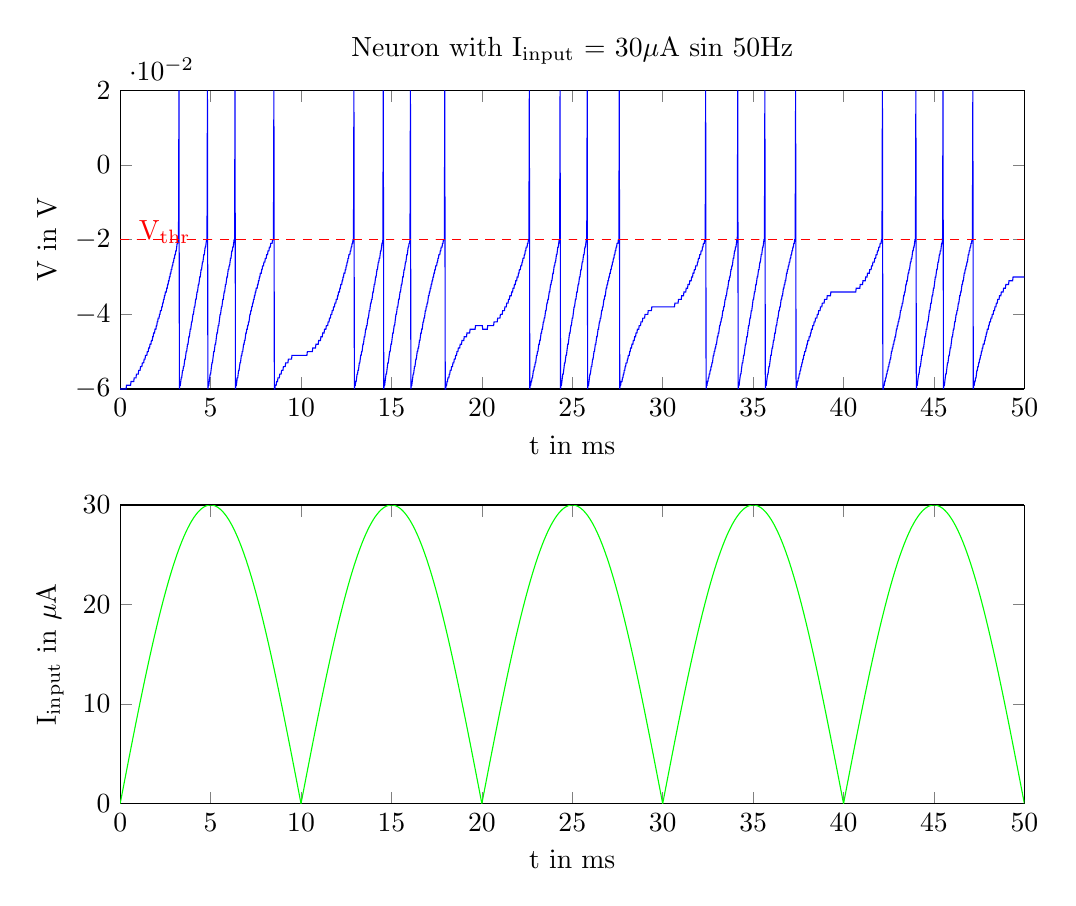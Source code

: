 % This file was created by matlab2tikz.
% Minimal pgfplots version: 1.3
%
%The latest updates can be retrieved from
%  http://www.mathworks.com/matlabcentral/fileexchange/22022-matlab2tikz
%where you can also make suggestions and rate matlab2tikz.
%
\begin{tikzpicture}

\begin{axis}[%
width=4.521in,
height=1.493in,
at={(0.758in,0.481in)},
scale only axis,
separate axis lines,
every outer x axis line/.append style={black},
every x tick label/.append style={font=\color{black}},
xmin=0,
xmax=50,
xlabel={t in ms},
every outer y axis line/.append style={black},
every y tick label/.append style={font=\color{black}},
ymin=0,
ymax=30,
ylabel={$\text{I}_{\text{input}}\text{ in }\mu\text{A}$}
]
\addplot [color=green,solid,forget plot]
  table[row sep=crcr]{%
0	0\\
0.025	0.236\\
0.05	0.471\\
0.075	0.707\\
0.1	0.942\\
0.125	1.178\\
0.15	1.413\\
0.175	1.649\\
0.2	1.884\\
0.225	2.119\\
0.25	2.354\\
0.275	2.589\\
0.3	2.823\\
0.325	3.058\\
0.35	3.292\\
0.375	3.526\\
0.4	3.76\\
0.425	3.994\\
0.45	4.227\\
0.475	4.46\\
0.5	4.693\\
0.525	4.926\\
0.55	5.158\\
0.575	5.39\\
0.6	5.621\\
0.625	5.853\\
0.65	6.084\\
0.675	6.314\\
0.7	6.544\\
0.725	6.774\\
0.75	7.003\\
0.775	7.232\\
0.8	7.461\\
0.825	7.689\\
0.85	7.916\\
0.875	8.143\\
0.9	8.37\\
0.925	8.596\\
0.95	8.821\\
0.975	9.046\\
1	9.271\\
1.025	9.494\\
1.05	9.718\\
1.075	9.94\\
1.1	10.162\\
1.125	10.384\\
1.15	10.604\\
1.175	10.824\\
1.2	11.044\\
1.225	11.262\\
1.25	11.481\\
1.275	11.698\\
1.3	11.914\\
1.325	12.13\\
1.35	12.345\\
1.375	12.56\\
1.4	12.773\\
1.425	12.986\\
1.45	13.198\\
1.475	13.409\\
1.5	13.62\\
1.525	13.829\\
1.55	14.038\\
1.575	14.246\\
1.6	14.453\\
1.625	14.659\\
1.65	14.864\\
1.675	15.068\\
1.7	15.271\\
1.725	15.474\\
1.75	15.675\\
1.775	15.875\\
1.8	16.075\\
1.825	16.273\\
1.85	16.471\\
1.875	16.667\\
1.9	16.863\\
1.925	17.057\\
1.95	17.25\\
1.975	17.442\\
2	17.634\\
2.025	17.824\\
2.05	18.013\\
2.075	18.2\\
2.1	18.387\\
2.125	18.573\\
2.15	18.757\\
2.175	18.941\\
2.2	19.123\\
2.225	19.304\\
2.25	19.483\\
2.275	19.662\\
2.3	19.839\\
2.325	20.015\\
2.35	20.19\\
2.375	20.364\\
2.4	20.536\\
2.425	20.708\\
2.45	20.877\\
2.475	21.046\\
2.5	21.213\\
2.525	21.379\\
2.55	21.544\\
2.575	21.707\\
2.6	21.869\\
2.625	22.03\\
2.65	22.189\\
2.675	22.347\\
2.7	22.503\\
2.725	22.658\\
2.75	22.812\\
2.775	22.964\\
2.8	23.115\\
2.825	23.265\\
2.85	23.413\\
2.875	23.56\\
2.9	23.705\\
2.925	23.848\\
2.95	23.991\\
2.975	24.131\\
3	24.271\\
3.025	24.408\\
3.05	24.544\\
3.075	24.679\\
3.1	24.812\\
3.125	24.944\\
3.15	25.074\\
3.175	25.203\\
3.2	25.33\\
3.225	25.455\\
3.25	25.579\\
3.275	25.702\\
3.3	25.822\\
3.325	25.941\\
3.35	26.059\\
3.375	26.175\\
3.4	26.289\\
3.425	26.402\\
3.45	26.513\\
3.475	26.622\\
3.5	26.73\\
3.525	26.836\\
3.55	26.941\\
3.575	27.044\\
3.6	27.145\\
3.625	27.244\\
3.65	27.342\\
3.675	27.438\\
3.7	27.533\\
3.725	27.625\\
3.75	27.716\\
3.775	27.806\\
3.8	27.893\\
3.825	27.979\\
3.85	28.063\\
3.875	28.146\\
3.9	28.226\\
3.925	28.305\\
3.95	28.383\\
3.975	28.458\\
4	28.532\\
4.025	28.604\\
4.05	28.674\\
4.075	28.742\\
4.1	28.809\\
4.125	28.874\\
4.15	28.937\\
4.175	28.998\\
4.2	29.057\\
4.225	29.115\\
4.25	29.171\\
4.275	29.225\\
4.3	29.278\\
4.325	29.328\\
4.35	29.377\\
4.375	29.424\\
4.4	29.469\\
4.425	29.512\\
4.45	29.553\\
4.475	29.593\\
4.5	29.631\\
4.525	29.667\\
4.55	29.701\\
4.575	29.733\\
4.6	29.763\\
4.625	29.792\\
4.65	29.819\\
4.675	29.844\\
4.7	29.867\\
4.725	29.888\\
4.75	29.908\\
4.775	29.925\\
4.8	29.941\\
4.825	29.955\\
4.85	29.967\\
4.875	29.977\\
4.9	29.985\\
4.925	29.992\\
4.95	29.996\\
4.975	29.999\\
5	30\\
5.025	29.999\\
5.05	29.996\\
5.075	29.992\\
5.1	29.985\\
5.125	29.977\\
5.15	29.967\\
5.175	29.955\\
5.2	29.941\\
5.225	29.925\\
5.25	29.908\\
5.275	29.888\\
5.3	29.867\\
5.325	29.844\\
5.35	29.819\\
5.375	29.792\\
5.4	29.763\\
5.425	29.733\\
5.45	29.701\\
5.475	29.667\\
5.5	29.631\\
5.525	29.593\\
5.55	29.553\\
5.575	29.512\\
5.6	29.469\\
5.625	29.424\\
5.65	29.377\\
5.675	29.328\\
5.7	29.278\\
5.725	29.225\\
5.75	29.171\\
5.775	29.115\\
5.8	29.057\\
5.825	28.998\\
5.85	28.937\\
5.875	28.874\\
5.9	28.809\\
5.925	28.742\\
5.95	28.674\\
5.975	28.604\\
6	28.532\\
6.025	28.458\\
6.05	28.383\\
6.075	28.305\\
6.1	28.226\\
6.125	28.146\\
6.15	28.063\\
6.175	27.979\\
6.2	27.893\\
6.225	27.806\\
6.25	27.716\\
6.275	27.625\\
6.3	27.533\\
6.325	27.438\\
6.35	27.342\\
6.375	27.244\\
6.4	27.145\\
6.425	27.044\\
6.45	26.941\\
6.475	26.836\\
6.5	26.73\\
6.525	26.622\\
6.55	26.513\\
6.575	26.402\\
6.6	26.289\\
6.625	26.175\\
6.65	26.059\\
6.675	25.941\\
6.7	25.822\\
6.725	25.702\\
6.75	25.579\\
6.775	25.455\\
6.8	25.33\\
6.825	25.203\\
6.85	25.074\\
6.875	24.944\\
6.9	24.812\\
6.925	24.679\\
6.95	24.544\\
6.975	24.408\\
7	24.271\\
7.025	24.131\\
7.05	23.991\\
7.075	23.848\\
7.1	23.705\\
7.125	23.56\\
7.15	23.413\\
7.175	23.265\\
7.2	23.115\\
7.225	22.964\\
7.25	22.812\\
7.275	22.658\\
7.3	22.503\\
7.325	22.347\\
7.35	22.189\\
7.375	22.03\\
7.4	21.869\\
7.425	21.707\\
7.45	21.544\\
7.475	21.379\\
7.5	21.213\\
7.525	21.046\\
7.55	20.877\\
7.575	20.708\\
7.6	20.536\\
7.625	20.364\\
7.65	20.19\\
7.675	20.015\\
7.7	19.839\\
7.725	19.662\\
7.75	19.483\\
7.775	19.304\\
7.8	19.123\\
7.825	18.941\\
7.85	18.757\\
7.875	18.573\\
7.9	18.387\\
7.925	18.2\\
7.95	18.013\\
7.975	17.824\\
8	17.634\\
8.025	17.442\\
8.05	17.25\\
8.075	17.057\\
8.1	16.863\\
8.125	16.667\\
8.15	16.471\\
8.175	16.273\\
8.2	16.075\\
8.225	15.875\\
8.25	15.675\\
8.275	15.474\\
8.3	15.271\\
8.325	15.068\\
8.35	14.864\\
8.375	14.659\\
8.4	14.453\\
8.425	14.246\\
8.45	14.038\\
8.475	13.829\\
8.5	13.62\\
8.525	13.409\\
8.55	13.198\\
8.575	12.986\\
8.6	12.773\\
8.625	12.56\\
8.65	12.345\\
8.675	12.13\\
8.7	11.914\\
8.725	11.698\\
8.75	11.481\\
8.775	11.262\\
8.8	11.044\\
8.825	10.824\\
8.85	10.604\\
8.875	10.384\\
8.9	10.162\\
8.925	9.94\\
8.95	9.718\\
8.975	9.494\\
9	9.271\\
9.025	9.046\\
9.05	8.821\\
9.075	8.596\\
9.1	8.37\\
9.125	8.143\\
9.15	7.916\\
9.175	7.689\\
9.2	7.461\\
9.225	7.232\\
9.25	7.003\\
9.275	6.774\\
9.3	6.544\\
9.325	6.314\\
9.35	6.084\\
9.375	5.853\\
9.4	5.621\\
9.425	5.39\\
9.45	5.158\\
9.475	4.926\\
9.5	4.693\\
9.525	4.46\\
9.55	4.227\\
9.575	3.994\\
9.6	3.76\\
9.625	3.526\\
9.65	3.292\\
9.675	3.058\\
9.7	2.823\\
9.725	2.589\\
9.75	2.354\\
9.775	2.119\\
9.8	1.884\\
9.825	1.649\\
9.85	1.413\\
9.875	1.178\\
9.9	0.942\\
9.925	0.707\\
9.95	0.471\\
9.975	0.236\\
10	3.674e-15\\
10.025	0.236\\
10.05	0.471\\
10.075	0.707\\
10.1	0.942\\
10.125	1.178\\
10.15	1.413\\
10.175	1.649\\
10.2	1.884\\
10.225	2.119\\
10.25	2.354\\
10.275	2.589\\
10.3	2.823\\
10.325	3.058\\
10.35	3.292\\
10.375	3.526\\
10.4	3.76\\
10.425	3.994\\
10.45	4.227\\
10.475	4.46\\
10.5	4.693\\
10.525	4.926\\
10.55	5.158\\
10.575	5.39\\
10.6	5.621\\
10.625	5.853\\
10.65	6.084\\
10.675	6.314\\
10.7	6.544\\
10.725	6.774\\
10.75	7.003\\
10.775	7.232\\
10.8	7.461\\
10.825	7.689\\
10.85	7.916\\
10.875	8.143\\
10.9	8.37\\
10.925	8.596\\
10.95	8.821\\
10.975	9.046\\
11	9.271\\
11.025	9.494\\
11.05	9.718\\
11.075	9.94\\
11.1	10.162\\
11.125	10.384\\
11.15	10.604\\
11.175	10.824\\
11.2	11.044\\
11.225	11.262\\
11.25	11.481\\
11.275	11.698\\
11.3	11.914\\
11.325	12.13\\
11.35	12.345\\
11.375	12.56\\
11.4	12.773\\
11.425	12.986\\
11.45	13.198\\
11.475	13.409\\
11.5	13.62\\
11.525	13.829\\
11.55	14.038\\
11.575	14.246\\
11.6	14.453\\
11.625	14.659\\
11.65	14.864\\
11.675	15.068\\
11.7	15.271\\
11.725	15.474\\
11.75	15.675\\
11.775	15.875\\
11.8	16.075\\
11.825	16.273\\
11.85	16.471\\
11.875	16.667\\
11.9	16.863\\
11.925	17.057\\
11.95	17.25\\
11.975	17.442\\
12	17.634\\
12.025	17.824\\
12.05	18.013\\
12.075	18.2\\
12.1	18.387\\
12.125	18.573\\
12.15	18.757\\
12.175	18.941\\
12.2	19.123\\
12.225	19.304\\
12.25	19.483\\
12.275	19.662\\
12.3	19.839\\
12.325	20.015\\
12.35	20.19\\
12.375	20.364\\
12.4	20.536\\
12.425	20.708\\
12.45	20.877\\
12.475	21.046\\
12.5	21.213\\
12.525	21.379\\
12.55	21.544\\
12.575	21.707\\
12.6	21.869\\
12.625	22.03\\
12.65	22.189\\
12.675	22.347\\
12.7	22.503\\
12.725	22.658\\
12.75	22.812\\
12.775	22.964\\
12.8	23.115\\
12.825	23.265\\
12.85	23.413\\
12.875	23.56\\
12.9	23.705\\
12.925	23.848\\
12.95	23.991\\
12.975	24.131\\
13	24.271\\
13.025	24.408\\
13.05	24.544\\
13.075	24.679\\
13.1	24.812\\
13.125	24.944\\
13.15	25.074\\
13.175	25.203\\
13.2	25.33\\
13.225	25.455\\
13.25	25.579\\
13.275	25.702\\
13.3	25.822\\
13.325	25.941\\
13.35	26.059\\
13.375	26.175\\
13.4	26.289\\
13.425	26.402\\
13.45	26.513\\
13.475	26.622\\
13.5	26.73\\
13.525	26.836\\
13.55	26.941\\
13.575	27.044\\
13.6	27.145\\
13.625	27.244\\
13.65	27.342\\
13.675	27.438\\
13.7	27.533\\
13.725	27.625\\
13.75	27.716\\
13.775	27.806\\
13.8	27.893\\
13.825	27.979\\
13.85	28.063\\
13.875	28.146\\
13.9	28.226\\
13.925	28.305\\
13.95	28.383\\
13.975	28.458\\
14	28.532\\
14.025	28.604\\
14.05	28.674\\
14.075	28.742\\
14.1	28.809\\
14.125	28.874\\
14.15	28.937\\
14.175	28.998\\
14.2	29.057\\
14.225	29.115\\
14.25	29.171\\
14.275	29.225\\
14.3	29.278\\
14.325	29.328\\
14.35	29.377\\
14.375	29.424\\
14.4	29.469\\
14.425	29.512\\
14.45	29.553\\
14.475	29.593\\
14.5	29.631\\
14.525	29.667\\
14.55	29.701\\
14.575	29.733\\
14.6	29.763\\
14.625	29.792\\
14.65	29.819\\
14.675	29.844\\
14.7	29.867\\
14.725	29.888\\
14.75	29.908\\
14.775	29.925\\
14.8	29.941\\
14.825	29.955\\
14.85	29.967\\
14.875	29.977\\
14.9	29.985\\
14.925	29.992\\
14.95	29.996\\
14.975	29.999\\
15	30\\
15.025	29.999\\
15.05	29.996\\
15.075	29.992\\
15.1	29.985\\
15.125	29.977\\
15.15	29.967\\
15.175	29.955\\
15.2	29.941\\
15.225	29.925\\
15.25	29.908\\
15.275	29.888\\
15.3	29.867\\
15.325	29.844\\
15.35	29.819\\
15.375	29.792\\
15.4	29.763\\
15.425	29.733\\
15.45	29.701\\
15.475	29.667\\
15.5	29.631\\
15.525	29.593\\
15.55	29.553\\
15.575	29.512\\
15.6	29.469\\
15.625	29.424\\
15.65	29.377\\
15.675	29.328\\
15.7	29.278\\
15.725	29.225\\
15.75	29.171\\
15.775	29.115\\
15.8	29.057\\
15.825	28.998\\
15.85	28.937\\
15.875	28.874\\
15.9	28.809\\
15.925	28.742\\
15.95	28.674\\
15.975	28.604\\
16	28.532\\
16.025	28.458\\
16.05	28.383\\
16.075	28.305\\
16.1	28.226\\
16.125	28.146\\
16.15	28.063\\
16.175	27.979\\
16.2	27.893\\
16.225	27.806\\
16.25	27.716\\
16.275	27.625\\
16.3	27.533\\
16.325	27.438\\
16.35	27.342\\
16.375	27.244\\
16.4	27.145\\
16.425	27.044\\
16.45	26.941\\
16.475	26.836\\
16.5	26.73\\
16.525	26.622\\
16.55	26.513\\
16.575	26.402\\
16.6	26.289\\
16.625	26.175\\
16.65	26.059\\
16.675	25.941\\
16.7	25.822\\
16.725	25.702\\
16.75	25.579\\
16.775	25.455\\
16.8	25.33\\
16.825	25.203\\
16.85	25.074\\
16.875	24.944\\
16.9	24.812\\
16.925	24.679\\
16.95	24.544\\
16.975	24.408\\
17	24.271\\
17.025	24.131\\
17.05	23.991\\
17.075	23.848\\
17.1	23.705\\
17.125	23.56\\
17.15	23.413\\
17.175	23.265\\
17.2	23.115\\
17.225	22.964\\
17.25	22.812\\
17.275	22.658\\
17.3	22.503\\
17.325	22.347\\
17.35	22.189\\
17.375	22.03\\
17.4	21.869\\
17.425	21.707\\
17.45	21.544\\
17.475	21.379\\
17.5	21.213\\
17.525	21.046\\
17.55	20.877\\
17.575	20.708\\
17.6	20.536\\
17.625	20.364\\
17.65	20.19\\
17.675	20.015\\
17.7	19.839\\
17.725	19.662\\
17.75	19.483\\
17.775	19.304\\
17.8	19.123\\
17.825	18.941\\
17.85	18.757\\
17.875	18.573\\
17.9	18.387\\
17.925	18.2\\
17.95	18.013\\
17.975	17.824\\
18	17.634\\
18.025	17.442\\
18.05	17.25\\
18.075	17.057\\
18.1	16.863\\
18.125	16.667\\
18.15	16.471\\
18.175	16.273\\
18.2	16.075\\
18.225	15.875\\
18.25	15.675\\
18.275	15.474\\
18.3	15.271\\
18.325	15.068\\
18.35	14.864\\
18.375	14.659\\
18.4	14.453\\
18.425	14.246\\
18.45	14.038\\
18.475	13.829\\
18.5	13.62\\
18.525	13.409\\
18.55	13.198\\
18.575	12.986\\
18.6	12.773\\
18.625	12.56\\
18.65	12.345\\
18.675	12.13\\
18.7	11.914\\
18.725	11.698\\
18.75	11.481\\
18.775	11.262\\
18.8	11.044\\
18.825	10.824\\
18.85	10.604\\
18.875	10.384\\
18.9	10.162\\
18.925	9.94\\
18.95	9.718\\
18.975	9.494\\
19	9.271\\
19.025	9.046\\
19.05	8.821\\
19.075	8.596\\
19.1	8.37\\
19.125	8.143\\
19.15	7.916\\
19.175	7.689\\
19.2	7.461\\
19.225	7.232\\
19.25	7.003\\
19.275	6.774\\
19.3	6.544\\
19.325	6.314\\
19.35	6.084\\
19.375	5.853\\
19.4	5.621\\
19.425	5.39\\
19.45	5.158\\
19.475	4.926\\
19.5	4.693\\
19.525	4.46\\
19.55	4.227\\
19.575	3.994\\
19.6	3.76\\
19.625	3.526\\
19.65	3.292\\
19.675	3.058\\
19.7	2.823\\
19.725	2.589\\
19.75	2.354\\
19.775	2.119\\
19.8	1.884\\
19.825	1.649\\
19.85	1.413\\
19.875	1.178\\
19.9	0.942\\
19.925	0.707\\
19.95	0.471\\
19.975	0.236\\
20	7.348e-15\\
20.025	0.236\\
20.05	0.471\\
20.075	0.707\\
20.1	0.942\\
20.125	1.178\\
20.15	1.413\\
20.175	1.649\\
20.2	1.884\\
20.225	2.119\\
20.25	2.354\\
20.275	2.589\\
20.3	2.823\\
20.325	3.058\\
20.35	3.292\\
20.375	3.526\\
20.4	3.76\\
20.425	3.994\\
20.45	4.227\\
20.475	4.46\\
20.5	4.693\\
20.525	4.926\\
20.55	5.158\\
20.575	5.39\\
20.6	5.621\\
20.625	5.853\\
20.65	6.084\\
20.675	6.314\\
20.7	6.544\\
20.725	6.774\\
20.75	7.003\\
20.775	7.232\\
20.8	7.461\\
20.825	7.689\\
20.85	7.916\\
20.875	8.143\\
20.9	8.37\\
20.925	8.596\\
20.95	8.821\\
20.975	9.046\\
21	9.271\\
21.025	9.494\\
21.05	9.718\\
21.075	9.94\\
21.1	10.162\\
21.125	10.384\\
21.15	10.604\\
21.175	10.824\\
21.2	11.044\\
21.225	11.262\\
21.25	11.481\\
21.275	11.698\\
21.3	11.914\\
21.325	12.13\\
21.35	12.345\\
21.375	12.56\\
21.4	12.773\\
21.425	12.986\\
21.45	13.198\\
21.475	13.409\\
21.5	13.62\\
21.525	13.829\\
21.55	14.038\\
21.575	14.246\\
21.6	14.453\\
21.625	14.659\\
21.65	14.864\\
21.675	15.068\\
21.7	15.271\\
21.725	15.474\\
21.75	15.675\\
21.775	15.875\\
21.8	16.075\\
21.825	16.273\\
21.85	16.471\\
21.875	16.667\\
21.9	16.863\\
21.925	17.057\\
21.95	17.25\\
21.975	17.442\\
22	17.634\\
22.025	17.824\\
22.05	18.013\\
22.075	18.2\\
22.1	18.387\\
22.125	18.573\\
22.15	18.757\\
22.175	18.941\\
22.2	19.123\\
22.225	19.304\\
22.25	19.483\\
22.275	19.662\\
22.3	19.839\\
22.325	20.015\\
22.35	20.19\\
22.375	20.364\\
22.4	20.536\\
22.425	20.708\\
22.45	20.877\\
22.475	21.046\\
22.5	21.213\\
22.525	21.379\\
22.55	21.544\\
22.575	21.707\\
22.6	21.869\\
22.625	22.03\\
22.65	22.189\\
22.675	22.347\\
22.7	22.503\\
22.725	22.658\\
22.75	22.812\\
22.775	22.964\\
22.8	23.115\\
22.825	23.265\\
22.85	23.413\\
22.875	23.56\\
22.9	23.705\\
22.925	23.848\\
22.95	23.991\\
22.975	24.131\\
23	24.271\\
23.025	24.408\\
23.05	24.544\\
23.075	24.679\\
23.1	24.812\\
23.125	24.944\\
23.15	25.074\\
23.175	25.203\\
23.2	25.33\\
23.225	25.455\\
23.25	25.579\\
23.275	25.702\\
23.3	25.822\\
23.325	25.941\\
23.35	26.059\\
23.375	26.175\\
23.4	26.289\\
23.425	26.402\\
23.45	26.513\\
23.475	26.622\\
23.5	26.73\\
23.525	26.836\\
23.55	26.941\\
23.575	27.044\\
23.6	27.145\\
23.625	27.244\\
23.65	27.342\\
23.675	27.438\\
23.7	27.533\\
23.725	27.625\\
23.75	27.716\\
23.775	27.806\\
23.8	27.893\\
23.825	27.979\\
23.85	28.063\\
23.875	28.146\\
23.9	28.226\\
23.925	28.305\\
23.95	28.383\\
23.975	28.458\\
24	28.532\\
24.025	28.604\\
24.05	28.674\\
24.075	28.742\\
24.1	28.809\\
24.125	28.874\\
24.15	28.937\\
24.175	28.998\\
24.2	29.057\\
24.225	29.115\\
24.25	29.171\\
24.275	29.225\\
24.3	29.278\\
24.325	29.328\\
24.35	29.377\\
24.375	29.424\\
24.4	29.469\\
24.425	29.512\\
24.45	29.553\\
24.475	29.593\\
24.5	29.631\\
24.525	29.667\\
24.55	29.701\\
24.575	29.733\\
24.6	29.763\\
24.625	29.792\\
24.65	29.819\\
24.675	29.844\\
24.7	29.867\\
24.725	29.888\\
24.75	29.908\\
24.775	29.925\\
24.8	29.941\\
24.825	29.955\\
24.85	29.967\\
24.875	29.977\\
24.9	29.985\\
24.925	29.992\\
24.95	29.996\\
24.975	29.999\\
25	30\\
25.025	29.999\\
25.05	29.996\\
25.075	29.992\\
25.1	29.985\\
25.125	29.977\\
25.15	29.967\\
25.175	29.955\\
25.2	29.941\\
25.225	29.925\\
25.25	29.908\\
25.275	29.888\\
25.3	29.867\\
25.325	29.844\\
25.35	29.819\\
25.375	29.792\\
25.4	29.763\\
25.425	29.733\\
25.45	29.701\\
25.475	29.667\\
25.5	29.631\\
25.525	29.593\\
25.55	29.553\\
25.575	29.512\\
25.6	29.469\\
25.625	29.424\\
25.65	29.377\\
25.675	29.328\\
25.7	29.278\\
25.725	29.225\\
25.75	29.171\\
25.775	29.115\\
25.8	29.057\\
25.825	28.998\\
25.85	28.937\\
25.875	28.874\\
25.9	28.809\\
25.925	28.742\\
25.95	28.674\\
25.975	28.604\\
26	28.532\\
26.025	28.458\\
26.05	28.383\\
26.075	28.305\\
26.1	28.226\\
26.125	28.146\\
26.15	28.063\\
26.175	27.979\\
26.2	27.893\\
26.225	27.806\\
26.25	27.716\\
26.275	27.625\\
26.3	27.533\\
26.325	27.438\\
26.35	27.342\\
26.375	27.244\\
26.4	27.145\\
26.425	27.044\\
26.45	26.941\\
26.475	26.836\\
26.5	26.73\\
26.525	26.622\\
26.55	26.513\\
26.575	26.402\\
26.6	26.289\\
26.625	26.175\\
26.65	26.059\\
26.675	25.941\\
26.7	25.822\\
26.725	25.702\\
26.75	25.579\\
26.775	25.455\\
26.8	25.33\\
26.825	25.203\\
26.85	25.074\\
26.875	24.944\\
26.9	24.812\\
26.925	24.679\\
26.95	24.544\\
26.975	24.408\\
27	24.271\\
27.025	24.131\\
27.05	23.991\\
27.075	23.848\\
27.1	23.705\\
27.125	23.56\\
27.15	23.413\\
27.175	23.265\\
27.2	23.115\\
27.225	22.964\\
27.25	22.812\\
27.275	22.658\\
27.3	22.503\\
27.325	22.347\\
27.35	22.189\\
27.375	22.03\\
27.4	21.869\\
27.425	21.707\\
27.45	21.544\\
27.475	21.379\\
27.5	21.213\\
27.525	21.046\\
27.55	20.877\\
27.575	20.708\\
27.6	20.536\\
27.625	20.364\\
27.65	20.19\\
27.675	20.015\\
27.7	19.839\\
27.725	19.662\\
27.75	19.483\\
27.775	19.304\\
27.8	19.123\\
27.825	18.941\\
27.85	18.757\\
27.875	18.573\\
27.9	18.387\\
27.925	18.2\\
27.95	18.013\\
27.975	17.824\\
28	17.634\\
28.025	17.442\\
28.05	17.25\\
28.075	17.057\\
28.1	16.863\\
28.125	16.667\\
28.15	16.471\\
28.175	16.273\\
28.2	16.075\\
28.225	15.875\\
28.25	15.675\\
28.275	15.474\\
28.3	15.271\\
28.325	15.068\\
28.35	14.864\\
28.375	14.659\\
28.4	14.453\\
28.425	14.246\\
28.45	14.038\\
28.475	13.829\\
28.5	13.62\\
28.525	13.409\\
28.55	13.198\\
28.575	12.986\\
28.6	12.773\\
28.625	12.56\\
28.65	12.345\\
28.675	12.13\\
28.7	11.914\\
28.725	11.698\\
28.75	11.481\\
28.775	11.262\\
28.8	11.044\\
28.825	10.824\\
28.85	10.604\\
28.875	10.384\\
28.9	10.162\\
28.925	9.94\\
28.95	9.718\\
28.975	9.494\\
29	9.271\\
29.025	9.046\\
29.05	8.821\\
29.075	8.596\\
29.1	8.37\\
29.125	8.143\\
29.15	7.916\\
29.175	7.689\\
29.2	7.461\\
29.225	7.232\\
29.25	7.003\\
29.275	6.774\\
29.3	6.544\\
29.325	6.314\\
29.35	6.084\\
29.375	5.853\\
29.4	5.621\\
29.425	5.39\\
29.45	5.158\\
29.475	4.926\\
29.5	4.693\\
29.525	4.46\\
29.55	4.227\\
29.575	3.994\\
29.6	3.76\\
29.625	3.526\\
29.65	3.292\\
29.675	3.058\\
29.7	2.823\\
29.725	2.589\\
29.75	2.354\\
29.775	2.119\\
29.8	1.884\\
29.825	1.649\\
29.85	1.413\\
29.875	1.178\\
29.9	0.942\\
29.925	0.707\\
29.95	0.471\\
29.975	0.236\\
30	4.227e-14\\
30.025	0.236\\
30.05	0.471\\
30.075	0.707\\
30.1	0.942\\
30.125	1.178\\
30.15	1.413\\
30.175	1.649\\
30.2	1.884\\
30.225	2.119\\
30.25	2.354\\
30.275	2.589\\
30.3	2.823\\
30.325	3.058\\
30.35	3.292\\
30.375	3.526\\
30.4	3.76\\
30.425	3.994\\
30.45	4.227\\
30.475	4.46\\
30.5	4.693\\
30.525	4.926\\
30.55	5.158\\
30.575	5.39\\
30.6	5.621\\
30.625	5.853\\
30.65	6.084\\
30.675	6.314\\
30.7	6.544\\
30.725	6.774\\
30.75	7.003\\
30.775	7.232\\
30.8	7.461\\
30.825	7.689\\
30.85	7.916\\
30.875	8.143\\
30.9	8.37\\
30.925	8.596\\
30.95	8.821\\
30.975	9.046\\
31	9.271\\
31.025	9.494\\
31.05	9.718\\
31.075	9.94\\
31.1	10.162\\
31.125	10.384\\
31.15	10.604\\
31.175	10.824\\
31.2	11.044\\
31.225	11.262\\
31.25	11.481\\
31.275	11.698\\
31.3	11.914\\
31.325	12.13\\
31.35	12.345\\
31.375	12.56\\
31.4	12.773\\
31.425	12.986\\
31.45	13.198\\
31.475	13.409\\
31.5	13.62\\
31.525	13.829\\
31.55	14.038\\
31.575	14.246\\
31.6	14.453\\
31.625	14.659\\
31.65	14.864\\
31.675	15.068\\
31.7	15.271\\
31.725	15.474\\
31.75	15.675\\
31.775	15.875\\
31.8	16.075\\
31.825	16.273\\
31.85	16.471\\
31.875	16.667\\
31.9	16.863\\
31.925	17.057\\
31.95	17.25\\
31.975	17.442\\
32	17.634\\
32.025	17.824\\
32.05	18.013\\
32.075	18.2\\
32.1	18.387\\
32.125	18.573\\
32.15	18.757\\
32.175	18.941\\
32.2	19.123\\
32.225	19.304\\
32.25	19.483\\
32.275	19.662\\
32.3	19.839\\
32.325	20.015\\
32.35	20.19\\
32.375	20.364\\
32.4	20.536\\
32.425	20.708\\
32.45	20.877\\
32.475	21.046\\
32.5	21.213\\
32.525	21.379\\
32.55	21.544\\
32.575	21.707\\
32.6	21.869\\
32.625	22.03\\
32.65	22.189\\
32.675	22.347\\
32.7	22.503\\
32.725	22.658\\
32.75	22.812\\
32.775	22.964\\
32.8	23.115\\
32.825	23.265\\
32.85	23.413\\
32.875	23.56\\
32.9	23.705\\
32.925	23.848\\
32.95	23.991\\
32.975	24.131\\
33	24.271\\
33.025	24.408\\
33.05	24.544\\
33.075	24.679\\
33.1	24.812\\
33.125	24.944\\
33.15	25.074\\
33.175	25.203\\
33.2	25.33\\
33.225	25.455\\
33.25	25.579\\
33.275	25.702\\
33.3	25.822\\
33.325	25.941\\
33.35	26.059\\
33.375	26.175\\
33.4	26.289\\
33.425	26.402\\
33.45	26.513\\
33.475	26.622\\
33.5	26.73\\
33.525	26.836\\
33.55	26.941\\
33.575	27.044\\
33.6	27.145\\
33.625	27.244\\
33.65	27.342\\
33.675	27.438\\
33.7	27.533\\
33.725	27.625\\
33.75	27.716\\
33.775	27.806\\
33.8	27.893\\
33.825	27.979\\
33.85	28.063\\
33.875	28.146\\
33.9	28.226\\
33.925	28.305\\
33.95	28.383\\
33.975	28.458\\
34	28.532\\
34.025	28.604\\
34.05	28.674\\
34.075	28.742\\
34.1	28.809\\
34.125	28.874\\
34.15	28.937\\
34.175	28.998\\
34.2	29.057\\
34.225	29.115\\
34.25	29.171\\
34.275	29.225\\
34.3	29.278\\
34.325	29.328\\
34.35	29.377\\
34.375	29.424\\
34.4	29.469\\
34.425	29.512\\
34.45	29.553\\
34.475	29.593\\
34.5	29.631\\
34.525	29.667\\
34.55	29.701\\
34.575	29.733\\
34.6	29.763\\
34.625	29.792\\
34.65	29.819\\
34.675	29.844\\
34.7	29.867\\
34.725	29.888\\
34.75	29.908\\
34.775	29.925\\
34.8	29.941\\
34.825	29.955\\
34.85	29.967\\
34.875	29.977\\
34.9	29.985\\
34.925	29.992\\
34.95	29.996\\
34.975	29.999\\
35	30\\
35.025	29.999\\
35.05	29.996\\
35.075	29.992\\
35.1	29.985\\
35.125	29.977\\
35.15	29.967\\
35.175	29.955\\
35.2	29.941\\
35.225	29.925\\
35.25	29.908\\
35.275	29.888\\
35.3	29.867\\
35.325	29.844\\
35.35	29.819\\
35.375	29.792\\
35.4	29.763\\
35.425	29.733\\
35.45	29.701\\
35.475	29.667\\
35.5	29.631\\
35.525	29.593\\
35.55	29.553\\
35.575	29.512\\
35.6	29.469\\
35.625	29.424\\
35.65	29.377\\
35.675	29.328\\
35.7	29.278\\
35.725	29.225\\
35.75	29.171\\
35.775	29.115\\
35.8	29.057\\
35.825	28.998\\
35.85	28.937\\
35.875	28.874\\
35.9	28.809\\
35.925	28.742\\
35.95	28.674\\
35.975	28.604\\
36	28.532\\
36.025	28.458\\
36.05	28.383\\
36.075	28.305\\
36.1	28.226\\
36.125	28.146\\
36.15	28.063\\
36.175	27.979\\
36.2	27.893\\
36.225	27.806\\
36.25	27.716\\
36.275	27.625\\
36.3	27.533\\
36.325	27.438\\
36.35	27.342\\
36.375	27.244\\
36.4	27.145\\
36.425	27.044\\
36.45	26.941\\
36.475	26.836\\
36.5	26.73\\
36.525	26.622\\
36.55	26.513\\
36.575	26.402\\
36.6	26.289\\
36.625	26.175\\
36.65	26.059\\
36.675	25.941\\
36.7	25.822\\
36.725	25.702\\
36.75	25.579\\
36.775	25.455\\
36.8	25.33\\
36.825	25.203\\
36.85	25.074\\
36.875	24.944\\
36.9	24.812\\
36.925	24.679\\
36.95	24.544\\
36.975	24.408\\
37	24.271\\
37.025	24.131\\
37.05	23.991\\
37.075	23.848\\
37.1	23.705\\
37.125	23.56\\
37.15	23.413\\
37.175	23.265\\
37.2	23.115\\
37.225	22.964\\
37.25	22.812\\
37.275	22.658\\
37.3	22.503\\
37.325	22.347\\
37.35	22.189\\
37.375	22.03\\
37.4	21.869\\
37.425	21.707\\
37.45	21.544\\
37.475	21.379\\
37.5	21.213\\
37.525	21.046\\
37.55	20.877\\
37.575	20.708\\
37.6	20.536\\
37.625	20.364\\
37.65	20.19\\
37.675	20.015\\
37.7	19.839\\
37.725	19.662\\
37.75	19.483\\
37.775	19.304\\
37.8	19.123\\
37.825	18.941\\
37.85	18.757\\
37.875	18.573\\
37.9	18.387\\
37.925	18.2\\
37.95	18.013\\
37.975	17.824\\
38	17.634\\
38.025	17.442\\
38.05	17.25\\
38.075	17.057\\
38.1	16.863\\
38.125	16.667\\
38.15	16.471\\
38.175	16.273\\
38.2	16.075\\
38.225	15.875\\
38.25	15.675\\
38.275	15.474\\
38.3	15.271\\
38.325	15.068\\
38.35	14.864\\
38.375	14.659\\
38.4	14.453\\
38.425	14.246\\
38.45	14.038\\
38.475	13.829\\
38.5	13.62\\
38.525	13.409\\
38.55	13.198\\
38.575	12.986\\
38.6	12.773\\
38.625	12.56\\
38.65	12.345\\
38.675	12.13\\
38.7	11.914\\
38.725	11.698\\
38.75	11.481\\
38.775	11.262\\
38.8	11.044\\
38.825	10.824\\
38.85	10.604\\
38.875	10.384\\
38.9	10.162\\
38.925	9.94\\
38.95	9.718\\
38.975	9.494\\
39	9.271\\
39.025	9.046\\
39.05	8.821\\
39.075	8.596\\
39.1	8.37\\
39.125	8.143\\
39.15	7.916\\
39.175	7.689\\
39.2	7.461\\
39.225	7.232\\
39.25	7.003\\
39.275	6.774\\
39.3	6.544\\
39.325	6.314\\
39.35	6.084\\
39.375	5.853\\
39.4	5.621\\
39.425	5.39\\
39.45	5.158\\
39.475	4.926\\
39.5	4.693\\
39.525	4.46\\
39.55	4.227\\
39.575	3.994\\
39.6	3.76\\
39.625	3.526\\
39.65	3.292\\
39.675	3.058\\
39.7	2.823\\
39.725	2.589\\
39.75	2.354\\
39.775	2.119\\
39.8	1.884\\
39.825	1.649\\
39.85	1.413\\
39.875	1.178\\
39.9	0.942\\
39.925	0.707\\
39.95	0.471\\
39.975	0.236\\
40	1.47e-14\\
40.025	0.236\\
40.05	0.471\\
40.075	0.707\\
40.1	0.942\\
40.125	1.178\\
40.15	1.413\\
40.175	1.649\\
40.2	1.884\\
40.225	2.119\\
40.25	2.354\\
40.275	2.589\\
40.3	2.823\\
40.325	3.058\\
40.35	3.292\\
40.375	3.526\\
40.4	3.76\\
40.425	3.994\\
40.45	4.227\\
40.475	4.46\\
40.5	4.693\\
40.525	4.926\\
40.55	5.158\\
40.575	5.39\\
40.6	5.621\\
40.625	5.853\\
40.65	6.084\\
40.675	6.314\\
40.7	6.544\\
40.725	6.774\\
40.75	7.003\\
40.775	7.232\\
40.8	7.461\\
40.825	7.689\\
40.85	7.916\\
40.875	8.143\\
40.9	8.37\\
40.925	8.596\\
40.95	8.821\\
40.975	9.046\\
41	9.271\\
41.025	9.494\\
41.05	9.718\\
41.075	9.94\\
41.1	10.162\\
41.125	10.384\\
41.15	10.604\\
41.175	10.824\\
41.2	11.044\\
41.225	11.262\\
41.25	11.481\\
41.275	11.698\\
41.3	11.914\\
41.325	12.13\\
41.35	12.345\\
41.375	12.56\\
41.4	12.773\\
41.425	12.986\\
41.45	13.198\\
41.475	13.409\\
41.5	13.62\\
41.525	13.829\\
41.55	14.038\\
41.575	14.246\\
41.6	14.453\\
41.625	14.659\\
41.65	14.864\\
41.675	15.068\\
41.7	15.271\\
41.725	15.474\\
41.75	15.675\\
41.775	15.875\\
41.8	16.075\\
41.825	16.273\\
41.85	16.471\\
41.875	16.667\\
41.9	16.863\\
41.925	17.057\\
41.95	17.25\\
41.975	17.442\\
42	17.634\\
42.025	17.824\\
42.05	18.013\\
42.075	18.2\\
42.1	18.387\\
42.125	18.573\\
42.15	18.757\\
42.175	18.941\\
42.2	19.123\\
42.225	19.304\\
42.25	19.483\\
42.275	19.662\\
42.3	19.839\\
42.325	20.015\\
42.35	20.19\\
42.375	20.364\\
42.4	20.536\\
42.425	20.708\\
42.45	20.877\\
42.475	21.046\\
42.5	21.213\\
42.525	21.379\\
42.55	21.544\\
42.575	21.707\\
42.6	21.869\\
42.625	22.03\\
42.65	22.189\\
42.675	22.347\\
42.7	22.503\\
42.725	22.658\\
42.75	22.812\\
42.775	22.964\\
42.8	23.115\\
42.825	23.265\\
42.85	23.413\\
42.875	23.56\\
42.9	23.705\\
42.925	23.848\\
42.95	23.991\\
42.975	24.131\\
43	24.271\\
43.025	24.408\\
43.05	24.544\\
43.075	24.679\\
43.1	24.812\\
43.125	24.944\\
43.15	25.074\\
43.175	25.203\\
43.2	25.33\\
43.225	25.455\\
43.25	25.579\\
43.275	25.702\\
43.3	25.822\\
43.325	25.941\\
43.35	26.059\\
43.375	26.175\\
43.4	26.289\\
43.425	26.402\\
43.45	26.513\\
43.475	26.622\\
43.5	26.73\\
43.525	26.836\\
43.55	26.941\\
43.575	27.044\\
43.6	27.145\\
43.625	27.244\\
43.65	27.342\\
43.675	27.438\\
43.7	27.533\\
43.725	27.625\\
43.75	27.716\\
43.775	27.806\\
43.8	27.893\\
43.825	27.979\\
43.85	28.063\\
43.875	28.146\\
43.9	28.226\\
43.925	28.305\\
43.95	28.383\\
43.975	28.458\\
44	28.532\\
44.025	28.604\\
44.05	28.674\\
44.075	28.742\\
44.1	28.809\\
44.125	28.874\\
44.15	28.937\\
44.175	28.998\\
44.2	29.057\\
44.225	29.115\\
44.25	29.171\\
44.275	29.225\\
44.3	29.278\\
44.325	29.328\\
44.35	29.377\\
44.375	29.424\\
44.4	29.469\\
44.425	29.512\\
44.45	29.553\\
44.475	29.593\\
44.5	29.631\\
44.525	29.667\\
44.55	29.701\\
44.575	29.733\\
44.6	29.763\\
44.625	29.792\\
44.65	29.819\\
44.675	29.844\\
44.7	29.867\\
44.725	29.888\\
44.75	29.908\\
44.775	29.925\\
44.8	29.941\\
44.825	29.955\\
44.85	29.967\\
44.875	29.977\\
44.9	29.985\\
44.925	29.992\\
44.95	29.996\\
44.975	29.999\\
45	30\\
45.025	29.999\\
45.05	29.996\\
45.075	29.992\\
45.1	29.985\\
45.125	29.977\\
45.15	29.967\\
45.175	29.955\\
45.2	29.941\\
45.225	29.925\\
45.25	29.908\\
45.275	29.888\\
45.3	29.867\\
45.325	29.844\\
45.35	29.819\\
45.375	29.792\\
45.4	29.763\\
45.425	29.733\\
45.45	29.701\\
45.475	29.667\\
45.5	29.631\\
45.525	29.593\\
45.55	29.553\\
45.575	29.512\\
45.6	29.469\\
45.625	29.424\\
45.65	29.377\\
45.675	29.328\\
45.7	29.278\\
45.725	29.225\\
45.75	29.171\\
45.775	29.115\\
45.8	29.057\\
45.825	28.998\\
45.85	28.937\\
45.875	28.874\\
45.9	28.809\\
45.925	28.742\\
45.95	28.674\\
45.975	28.604\\
46	28.532\\
46.025	28.458\\
46.05	28.383\\
46.075	28.305\\
46.1	28.226\\
46.125	28.146\\
46.15	28.063\\
46.175	27.979\\
46.2	27.893\\
46.225	27.806\\
46.25	27.716\\
46.275	27.625\\
46.3	27.533\\
46.325	27.438\\
46.35	27.342\\
46.375	27.244\\
46.4	27.145\\
46.425	27.044\\
46.45	26.941\\
46.475	26.836\\
46.5	26.73\\
46.525	26.622\\
46.55	26.513\\
46.575	26.402\\
46.6	26.289\\
46.625	26.175\\
46.65	26.059\\
46.675	25.941\\
46.7	25.822\\
46.725	25.702\\
46.75	25.579\\
46.775	25.455\\
46.8	25.33\\
46.825	25.203\\
46.85	25.074\\
46.875	24.944\\
46.9	24.812\\
46.925	24.679\\
46.95	24.544\\
46.975	24.408\\
47	24.271\\
47.025	24.131\\
47.05	23.991\\
47.075	23.848\\
47.1	23.705\\
47.125	23.56\\
47.15	23.413\\
47.175	23.265\\
47.2	23.115\\
47.225	22.964\\
47.25	22.812\\
47.275	22.658\\
47.3	22.503\\
47.325	22.347\\
47.35	22.189\\
47.375	22.03\\
47.4	21.869\\
47.425	21.707\\
47.45	21.544\\
47.475	21.379\\
47.5	21.213\\
47.525	21.046\\
47.55	20.877\\
47.575	20.708\\
47.6	20.536\\
47.625	20.364\\
47.65	20.19\\
47.675	20.015\\
47.7	19.839\\
47.725	19.662\\
47.75	19.483\\
47.775	19.304\\
47.8	19.123\\
47.825	18.941\\
47.85	18.757\\
47.875	18.573\\
47.9	18.387\\
47.925	18.2\\
47.95	18.013\\
47.975	17.824\\
48	17.634\\
48.025	17.442\\
48.05	17.25\\
48.075	17.057\\
48.1	16.863\\
48.125	16.667\\
48.15	16.471\\
48.175	16.273\\
48.2	16.075\\
48.225	15.875\\
48.25	15.675\\
48.275	15.474\\
48.3	15.271\\
48.325	15.068\\
48.35	14.864\\
48.375	14.659\\
48.4	14.453\\
48.425	14.246\\
48.45	14.038\\
48.475	13.829\\
48.5	13.62\\
48.525	13.409\\
48.55	13.198\\
48.575	12.986\\
48.6	12.773\\
48.625	12.56\\
48.65	12.345\\
48.675	12.13\\
48.7	11.914\\
48.725	11.698\\
48.75	11.481\\
48.775	11.262\\
48.8	11.044\\
48.825	10.824\\
48.85	10.604\\
48.875	10.384\\
48.9	10.162\\
48.925	9.94\\
48.95	9.718\\
48.975	9.494\\
49	9.271\\
49.025	9.046\\
49.05	8.821\\
49.075	8.596\\
49.1	8.37\\
49.125	8.143\\
49.15	7.916\\
49.175	7.689\\
49.2	7.461\\
49.225	7.232\\
49.25	7.003\\
49.275	6.774\\
49.3	6.544\\
49.325	6.314\\
49.35	6.084\\
49.375	5.853\\
49.4	5.621\\
49.425	5.39\\
49.45	5.158\\
49.475	4.926\\
49.5	4.693\\
49.525	4.46\\
49.55	4.227\\
49.575	3.994\\
49.6	3.76\\
49.625	3.526\\
49.65	3.292\\
49.675	3.058\\
49.7	2.823\\
49.725	2.589\\
49.75	2.354\\
49.775	2.119\\
49.8	1.884\\
49.825	1.649\\
49.85	1.413\\
49.875	1.178\\
49.9	0.942\\
49.925	0.707\\
49.95	0.471\\
49.975	0.236\\
50	3.492e-14\\
};
\end{axis}

\begin{axis}[%
width=4.521in,
height=1.493in,
at={(0.758in,2.554in)},
scale only axis,
separate axis lines,
every outer x axis line/.append style={black},
every x tick label/.append style={font=\color{black}},
xmin=0,
xmax=50,
xlabel={t in ms},
every outer y axis line/.append style={black},
every y tick label/.append style={font=\color{black}},
ymin=-0.06,
ymax=0.02,
ylabel={V in V},
title={$\text{Neuron with I}_{\text{input}}\text{ = 30}\mu\text{A sin 50Hz}$}
]
\addplot [color=blue,solid,forget plot]
  table[row sep=crcr]{%
0	-0.06\\
0.025	-0.06\\
0.05	-0.06\\
0.075	-0.06\\
0.1	-0.06\\
0.125	-0.06\\
0.15	-0.06\\
0.175	-0.06\\
0.2	-0.06\\
0.225	-0.06\\
0.25	-0.06\\
0.275	-0.06\\
0.3	-0.06\\
0.325	-0.06\\
0.35	-0.059\\
0.375	-0.059\\
0.4	-0.059\\
0.425	-0.059\\
0.45	-0.059\\
0.475	-0.059\\
0.5	-0.059\\
0.525	-0.059\\
0.55	-0.059\\
0.575	-0.059\\
0.6	-0.058\\
0.625	-0.058\\
0.65	-0.058\\
0.675	-0.058\\
0.7	-0.058\\
0.725	-0.058\\
0.75	-0.058\\
0.775	-0.057\\
0.8	-0.057\\
0.825	-0.057\\
0.85	-0.057\\
0.875	-0.057\\
0.9	-0.056\\
0.925	-0.056\\
0.95	-0.056\\
0.975	-0.056\\
1	-0.056\\
1.025	-0.055\\
1.05	-0.055\\
1.075	-0.055\\
1.1	-0.055\\
1.125	-0.054\\
1.15	-0.054\\
1.175	-0.054\\
1.2	-0.054\\
1.225	-0.053\\
1.25	-0.053\\
1.275	-0.053\\
1.3	-0.053\\
1.325	-0.052\\
1.35	-0.052\\
1.375	-0.052\\
1.4	-0.051\\
1.425	-0.051\\
1.45	-0.051\\
1.475	-0.051\\
1.5	-0.05\\
1.525	-0.05\\
1.55	-0.05\\
1.575	-0.049\\
1.6	-0.049\\
1.625	-0.049\\
1.65	-0.048\\
1.675	-0.048\\
1.7	-0.048\\
1.725	-0.047\\
1.75	-0.047\\
1.775	-0.047\\
1.8	-0.046\\
1.825	-0.046\\
1.85	-0.045\\
1.875	-0.045\\
1.9	-0.045\\
1.925	-0.044\\
1.95	-0.044\\
1.975	-0.044\\
2	-0.043\\
2.025	-0.043\\
2.05	-0.042\\
2.075	-0.042\\
2.1	-0.041\\
2.125	-0.041\\
2.15	-0.041\\
2.175	-0.04\\
2.2	-0.04\\
2.225	-0.039\\
2.25	-0.039\\
2.275	-0.039\\
2.3	-0.038\\
2.325	-0.038\\
2.35	-0.037\\
2.375	-0.037\\
2.4	-0.036\\
2.425	-0.036\\
2.45	-0.035\\
2.475	-0.035\\
2.5	-0.034\\
2.525	-0.034\\
2.55	-0.034\\
2.575	-0.033\\
2.6	-0.033\\
2.625	-0.032\\
2.65	-0.032\\
2.675	-0.031\\
2.7	-0.031\\
2.725	-0.03\\
2.75	-0.03\\
2.775	-0.029\\
2.8	-0.029\\
2.825	-0.028\\
2.85	-0.028\\
2.875	-0.027\\
2.9	-0.027\\
2.925	-0.026\\
2.95	-0.026\\
2.975	-0.025\\
3	-0.025\\
3.025	-0.024\\
3.05	-0.024\\
3.075	-0.023\\
3.1	-0.023\\
3.125	-0.022\\
3.15	-0.021\\
3.175	-0.021\\
3.2	-0.02\\
3.225	-0.02\\
3.25	0.02\\
3.275	-0.06\\
3.3	-0.059\\
3.325	-0.059\\
3.35	-0.058\\
3.375	-0.057\\
3.4	-0.057\\
3.425	-0.056\\
3.45	-0.055\\
3.475	-0.055\\
3.5	-0.054\\
3.525	-0.054\\
3.55	-0.053\\
3.575	-0.052\\
3.6	-0.052\\
3.625	-0.051\\
3.65	-0.05\\
3.675	-0.05\\
3.7	-0.049\\
3.725	-0.048\\
3.75	-0.048\\
3.775	-0.047\\
3.8	-0.046\\
3.825	-0.046\\
3.85	-0.045\\
3.875	-0.044\\
3.9	-0.044\\
3.925	-0.043\\
3.95	-0.042\\
3.975	-0.042\\
4	-0.041\\
4.025	-0.04\\
4.05	-0.04\\
4.075	-0.039\\
4.1	-0.038\\
4.125	-0.038\\
4.15	-0.037\\
4.175	-0.036\\
4.2	-0.036\\
4.225	-0.035\\
4.25	-0.034\\
4.275	-0.034\\
4.3	-0.033\\
4.325	-0.032\\
4.35	-0.032\\
4.375	-0.031\\
4.4	-0.03\\
4.425	-0.03\\
4.45	-0.029\\
4.475	-0.028\\
4.5	-0.028\\
4.525	-0.027\\
4.55	-0.026\\
4.575	-0.026\\
4.6	-0.025\\
4.625	-0.024\\
4.65	-0.024\\
4.675	-0.023\\
4.7	-0.022\\
4.725	-0.022\\
4.75	-0.021\\
4.775	-0.02\\
4.8	-0.02\\
4.825	0.02\\
4.85	-0.06\\
4.875	-0.059\\
4.9	-0.059\\
4.925	-0.058\\
4.95	-0.057\\
4.975	-0.056\\
5	-0.056\\
5.025	-0.055\\
5.05	-0.054\\
5.075	-0.053\\
5.1	-0.053\\
5.125	-0.052\\
5.15	-0.051\\
5.175	-0.05\\
5.2	-0.05\\
5.225	-0.049\\
5.25	-0.048\\
5.275	-0.048\\
5.3	-0.047\\
5.325	-0.046\\
5.35	-0.045\\
5.375	-0.045\\
5.4	-0.044\\
5.425	-0.043\\
5.45	-0.043\\
5.475	-0.042\\
5.5	-0.041\\
5.525	-0.04\\
5.55	-0.04\\
5.575	-0.039\\
5.6	-0.038\\
5.625	-0.038\\
5.65	-0.037\\
5.675	-0.036\\
5.7	-0.036\\
5.725	-0.035\\
5.75	-0.034\\
5.775	-0.034\\
5.8	-0.033\\
5.825	-0.032\\
5.85	-0.032\\
5.875	-0.031\\
5.9	-0.03\\
5.925	-0.03\\
5.95	-0.029\\
5.975	-0.028\\
6	-0.028\\
6.025	-0.027\\
6.05	-0.027\\
6.075	-0.026\\
6.1	-0.025\\
6.125	-0.025\\
6.15	-0.024\\
6.175	-0.023\\
6.2	-0.023\\
6.225	-0.022\\
6.25	-0.022\\
6.275	-0.021\\
6.3	-0.02\\
6.325	-0.02\\
6.35	0.02\\
6.375	-0.06\\
6.4	-0.059\\
6.425	-0.059\\
6.45	-0.058\\
6.475	-0.057\\
6.5	-0.057\\
6.525	-0.056\\
6.55	-0.055\\
6.575	-0.055\\
6.6	-0.054\\
6.625	-0.053\\
6.65	-0.053\\
6.675	-0.052\\
6.7	-0.051\\
6.725	-0.051\\
6.75	-0.05\\
6.775	-0.05\\
6.8	-0.049\\
6.825	-0.048\\
6.85	-0.048\\
6.875	-0.047\\
6.9	-0.047\\
6.925	-0.046\\
6.95	-0.045\\
6.975	-0.045\\
7	-0.044\\
7.025	-0.044\\
7.05	-0.043\\
7.075	-0.043\\
7.1	-0.042\\
7.125	-0.042\\
7.15	-0.041\\
7.175	-0.04\\
7.2	-0.04\\
7.225	-0.039\\
7.25	-0.039\\
7.275	-0.038\\
7.3	-0.038\\
7.325	-0.037\\
7.35	-0.037\\
7.375	-0.036\\
7.4	-0.036\\
7.425	-0.035\\
7.45	-0.035\\
7.475	-0.034\\
7.5	-0.034\\
7.525	-0.033\\
7.55	-0.033\\
7.575	-0.033\\
7.6	-0.032\\
7.625	-0.032\\
7.65	-0.031\\
7.675	-0.031\\
7.7	-0.03\\
7.725	-0.03\\
7.75	-0.029\\
7.775	-0.029\\
7.8	-0.029\\
7.825	-0.028\\
7.85	-0.028\\
7.875	-0.027\\
7.9	-0.027\\
7.925	-0.027\\
7.95	-0.026\\
7.975	-0.026\\
8	-0.026\\
8.025	-0.025\\
8.05	-0.025\\
8.075	-0.025\\
8.1	-0.024\\
8.125	-0.024\\
8.15	-0.024\\
8.175	-0.023\\
8.2	-0.023\\
8.225	-0.023\\
8.25	-0.022\\
8.275	-0.022\\
8.3	-0.022\\
8.325	-0.021\\
8.35	-0.021\\
8.375	-0.021\\
8.4	-0.021\\
8.425	-0.02\\
8.45	-0.02\\
8.475	-0.02\\
8.5	0.02\\
8.525	-0.06\\
8.55	-0.06\\
8.575	-0.059\\
8.6	-0.059\\
8.625	-0.059\\
8.65	-0.058\\
8.675	-0.058\\
8.7	-0.058\\
8.725	-0.057\\
8.75	-0.057\\
8.775	-0.057\\
8.8	-0.057\\
8.825	-0.056\\
8.85	-0.056\\
8.875	-0.056\\
8.9	-0.056\\
8.925	-0.055\\
8.95	-0.055\\
8.975	-0.055\\
9	-0.055\\
9.025	-0.054\\
9.05	-0.054\\
9.075	-0.054\\
9.1	-0.054\\
9.125	-0.054\\
9.15	-0.053\\
9.175	-0.053\\
9.2	-0.053\\
9.225	-0.053\\
9.25	-0.053\\
9.275	-0.053\\
9.3	-0.052\\
9.325	-0.052\\
9.35	-0.052\\
9.375	-0.052\\
9.4	-0.052\\
9.425	-0.052\\
9.45	-0.052\\
9.475	-0.052\\
9.5	-0.051\\
9.525	-0.051\\
9.55	-0.051\\
9.575	-0.051\\
9.6	-0.051\\
9.625	-0.051\\
9.65	-0.051\\
9.675	-0.051\\
9.7	-0.051\\
9.725	-0.051\\
9.75	-0.051\\
9.775	-0.051\\
9.8	-0.051\\
9.825	-0.051\\
9.85	-0.051\\
9.875	-0.051\\
9.9	-0.051\\
9.925	-0.051\\
9.95	-0.051\\
9.975	-0.051\\
10	-0.051\\
10.025	-0.051\\
10.05	-0.051\\
10.075	-0.051\\
10.1	-0.051\\
10.125	-0.051\\
10.15	-0.051\\
10.175	-0.051\\
10.2	-0.051\\
10.225	-0.051\\
10.25	-0.051\\
10.275	-0.051\\
10.3	-0.051\\
10.325	-0.051\\
10.35	-0.05\\
10.375	-0.05\\
10.4	-0.05\\
10.425	-0.05\\
10.45	-0.05\\
10.475	-0.05\\
10.5	-0.05\\
10.525	-0.05\\
10.55	-0.05\\
10.575	-0.05\\
10.6	-0.05\\
10.625	-0.05\\
10.65	-0.049\\
10.675	-0.049\\
10.7	-0.049\\
10.725	-0.049\\
10.75	-0.049\\
10.775	-0.049\\
10.8	-0.049\\
10.825	-0.048\\
10.85	-0.048\\
10.875	-0.048\\
10.9	-0.048\\
10.925	-0.048\\
10.95	-0.048\\
10.975	-0.047\\
11	-0.047\\
11.025	-0.047\\
11.05	-0.047\\
11.075	-0.047\\
11.1	-0.046\\
11.125	-0.046\\
11.15	-0.046\\
11.175	-0.046\\
11.2	-0.045\\
11.225	-0.045\\
11.25	-0.045\\
11.275	-0.045\\
11.3	-0.044\\
11.325	-0.044\\
11.35	-0.044\\
11.375	-0.044\\
11.4	-0.043\\
11.425	-0.043\\
11.45	-0.043\\
11.475	-0.043\\
11.5	-0.042\\
11.525	-0.042\\
11.55	-0.042\\
11.575	-0.041\\
11.6	-0.041\\
11.625	-0.041\\
11.65	-0.04\\
11.675	-0.04\\
11.7	-0.04\\
11.725	-0.039\\
11.75	-0.039\\
11.775	-0.039\\
11.8	-0.038\\
11.825	-0.038\\
11.85	-0.038\\
11.875	-0.037\\
11.9	-0.037\\
11.925	-0.037\\
11.95	-0.036\\
11.975	-0.036\\
12	-0.036\\
12.025	-0.035\\
12.05	-0.035\\
12.075	-0.034\\
12.1	-0.034\\
12.125	-0.034\\
12.15	-0.033\\
12.175	-0.033\\
12.2	-0.032\\
12.225	-0.032\\
12.25	-0.032\\
12.275	-0.031\\
12.3	-0.031\\
12.325	-0.03\\
12.35	-0.03\\
12.375	-0.029\\
12.4	-0.029\\
12.425	-0.029\\
12.45	-0.028\\
12.475	-0.028\\
12.5	-0.027\\
12.525	-0.027\\
12.55	-0.026\\
12.575	-0.026\\
12.6	-0.025\\
12.625	-0.025\\
12.65	-0.024\\
12.675	-0.024\\
12.7	-0.024\\
12.725	-0.023\\
12.75	-0.023\\
12.775	-0.022\\
12.8	-0.022\\
12.825	-0.021\\
12.85	-0.021\\
12.875	-0.02\\
12.9	-0.02\\
12.925	0.02\\
12.95	-0.06\\
12.975	-0.059\\
13	-0.059\\
13.025	-0.058\\
13.05	-0.058\\
13.075	-0.057\\
13.1	-0.056\\
13.125	-0.056\\
13.15	-0.055\\
13.175	-0.055\\
13.2	-0.054\\
13.225	-0.053\\
13.25	-0.053\\
13.275	-0.052\\
13.3	-0.051\\
13.325	-0.051\\
13.35	-0.05\\
13.375	-0.05\\
13.4	-0.049\\
13.425	-0.048\\
13.45	-0.048\\
13.475	-0.047\\
13.5	-0.046\\
13.525	-0.046\\
13.55	-0.045\\
13.575	-0.044\\
13.6	-0.044\\
13.625	-0.043\\
13.65	-0.043\\
13.675	-0.042\\
13.7	-0.041\\
13.725	-0.041\\
13.75	-0.04\\
13.775	-0.039\\
13.8	-0.039\\
13.825	-0.038\\
13.85	-0.037\\
13.875	-0.037\\
13.9	-0.036\\
13.925	-0.036\\
13.95	-0.035\\
13.975	-0.034\\
14	-0.034\\
14.025	-0.033\\
14.05	-0.032\\
14.075	-0.032\\
14.1	-0.031\\
14.125	-0.03\\
14.15	-0.03\\
14.175	-0.029\\
14.2	-0.028\\
14.225	-0.028\\
14.25	-0.027\\
14.275	-0.026\\
14.3	-0.026\\
14.325	-0.025\\
14.35	-0.025\\
14.375	-0.024\\
14.4	-0.023\\
14.425	-0.023\\
14.45	-0.022\\
14.475	-0.021\\
14.5	-0.021\\
14.525	-0.02\\
14.55	0.02\\
14.575	-0.06\\
14.6	-0.059\\
14.625	-0.059\\
14.65	-0.058\\
14.675	-0.057\\
14.7	-0.056\\
14.725	-0.056\\
14.75	-0.055\\
14.775	-0.054\\
14.8	-0.053\\
14.825	-0.053\\
14.85	-0.052\\
14.875	-0.051\\
14.9	-0.05\\
14.925	-0.05\\
14.95	-0.049\\
14.975	-0.048\\
15	-0.048\\
15.025	-0.047\\
15.05	-0.046\\
15.075	-0.045\\
15.1	-0.045\\
15.125	-0.044\\
15.15	-0.043\\
15.175	-0.043\\
15.2	-0.042\\
15.225	-0.041\\
15.25	-0.04\\
15.275	-0.04\\
15.3	-0.039\\
15.325	-0.038\\
15.35	-0.038\\
15.375	-0.037\\
15.4	-0.036\\
15.425	-0.036\\
15.45	-0.035\\
15.475	-0.034\\
15.5	-0.034\\
15.525	-0.033\\
15.55	-0.032\\
15.575	-0.032\\
15.6	-0.031\\
15.625	-0.03\\
15.65	-0.03\\
15.675	-0.029\\
15.7	-0.028\\
15.725	-0.028\\
15.75	-0.027\\
15.775	-0.026\\
15.8	-0.026\\
15.825	-0.025\\
15.85	-0.024\\
15.875	-0.024\\
15.9	-0.023\\
15.925	-0.022\\
15.95	-0.022\\
15.975	-0.021\\
16	-0.021\\
16.025	-0.02\\
16.05	0.02\\
16.075	-0.06\\
16.1	-0.059\\
16.125	-0.059\\
16.15	-0.058\\
16.175	-0.057\\
16.2	-0.056\\
16.225	-0.056\\
16.25	-0.055\\
16.275	-0.054\\
16.3	-0.054\\
16.325	-0.053\\
16.35	-0.052\\
16.375	-0.052\\
16.4	-0.051\\
16.425	-0.05\\
16.45	-0.05\\
16.475	-0.049\\
16.5	-0.049\\
16.525	-0.048\\
16.55	-0.047\\
16.575	-0.047\\
16.6	-0.046\\
16.625	-0.045\\
16.65	-0.045\\
16.675	-0.044\\
16.7	-0.044\\
16.725	-0.043\\
16.75	-0.042\\
16.775	-0.042\\
16.8	-0.041\\
16.825	-0.041\\
16.85	-0.04\\
16.875	-0.039\\
16.9	-0.039\\
16.925	-0.038\\
16.95	-0.038\\
16.975	-0.037\\
17	-0.037\\
17.025	-0.036\\
17.05	-0.035\\
17.075	-0.035\\
17.1	-0.034\\
17.125	-0.034\\
17.15	-0.033\\
17.175	-0.033\\
17.2	-0.032\\
17.225	-0.032\\
17.25	-0.031\\
17.275	-0.031\\
17.3	-0.03\\
17.325	-0.03\\
17.35	-0.029\\
17.375	-0.029\\
17.4	-0.028\\
17.425	-0.028\\
17.45	-0.027\\
17.475	-0.027\\
17.5	-0.027\\
17.525	-0.026\\
17.55	-0.026\\
17.575	-0.025\\
17.6	-0.025\\
17.625	-0.024\\
17.65	-0.024\\
17.675	-0.024\\
17.7	-0.023\\
17.725	-0.023\\
17.75	-0.022\\
17.775	-0.022\\
17.8	-0.022\\
17.825	-0.021\\
17.85	-0.021\\
17.875	-0.02\\
17.9	-0.02\\
17.925	-0.02\\
17.95	0.02\\
17.975	-0.06\\
18	-0.06\\
18.025	-0.059\\
18.05	-0.059\\
18.075	-0.058\\
18.1	-0.058\\
18.125	-0.057\\
18.15	-0.057\\
18.175	-0.057\\
18.2	-0.056\\
18.225	-0.056\\
18.25	-0.055\\
18.275	-0.055\\
18.3	-0.055\\
18.325	-0.054\\
18.35	-0.054\\
18.375	-0.054\\
18.4	-0.053\\
18.425	-0.053\\
18.45	-0.053\\
18.475	-0.052\\
18.5	-0.052\\
18.525	-0.052\\
18.55	-0.051\\
18.575	-0.051\\
18.6	-0.051\\
18.625	-0.05\\
18.65	-0.05\\
18.675	-0.05\\
18.7	-0.049\\
18.725	-0.049\\
18.75	-0.049\\
18.775	-0.049\\
18.8	-0.048\\
18.825	-0.048\\
18.85	-0.048\\
18.875	-0.048\\
18.9	-0.047\\
18.925	-0.047\\
18.95	-0.047\\
18.975	-0.047\\
19	-0.047\\
19.025	-0.046\\
19.05	-0.046\\
19.075	-0.046\\
19.1	-0.046\\
19.125	-0.046\\
19.15	-0.046\\
19.175	-0.045\\
19.2	-0.045\\
19.225	-0.045\\
19.25	-0.045\\
19.275	-0.045\\
19.3	-0.045\\
19.325	-0.045\\
19.35	-0.044\\
19.375	-0.044\\
19.4	-0.044\\
19.425	-0.044\\
19.45	-0.044\\
19.475	-0.044\\
19.5	-0.044\\
19.525	-0.044\\
19.55	-0.044\\
19.575	-0.044\\
19.6	-0.044\\
19.625	-0.044\\
19.65	-0.043\\
19.675	-0.043\\
19.7	-0.043\\
19.725	-0.043\\
19.75	-0.043\\
19.775	-0.043\\
19.8	-0.043\\
19.825	-0.043\\
19.85	-0.043\\
19.875	-0.043\\
19.9	-0.043\\
19.925	-0.043\\
19.95	-0.043\\
19.975	-0.043\\
20	-0.043\\
20.025	-0.043\\
20.05	-0.044\\
20.075	-0.044\\
20.1	-0.044\\
20.125	-0.044\\
20.15	-0.044\\
20.175	-0.044\\
20.2	-0.044\\
20.225	-0.044\\
20.25	-0.044\\
20.275	-0.044\\
20.3	-0.044\\
20.325	-0.043\\
20.35	-0.043\\
20.375	-0.043\\
20.4	-0.043\\
20.425	-0.043\\
20.45	-0.043\\
20.475	-0.043\\
20.5	-0.043\\
20.525	-0.043\\
20.55	-0.043\\
20.575	-0.043\\
20.6	-0.043\\
20.625	-0.043\\
20.65	-0.043\\
20.675	-0.042\\
20.7	-0.042\\
20.725	-0.042\\
20.75	-0.042\\
20.775	-0.042\\
20.8	-0.042\\
20.825	-0.042\\
20.85	-0.042\\
20.875	-0.041\\
20.9	-0.041\\
20.925	-0.041\\
20.95	-0.041\\
20.975	-0.041\\
21	-0.041\\
21.025	-0.04\\
21.05	-0.04\\
21.075	-0.04\\
21.1	-0.04\\
21.125	-0.04\\
21.15	-0.039\\
21.175	-0.039\\
21.2	-0.039\\
21.225	-0.039\\
21.25	-0.039\\
21.275	-0.038\\
21.3	-0.038\\
21.325	-0.038\\
21.35	-0.038\\
21.375	-0.037\\
21.4	-0.037\\
21.425	-0.037\\
21.45	-0.037\\
21.475	-0.036\\
21.5	-0.036\\
21.525	-0.036\\
21.55	-0.035\\
21.575	-0.035\\
21.6	-0.035\\
21.625	-0.035\\
21.65	-0.034\\
21.675	-0.034\\
21.7	-0.034\\
21.725	-0.033\\
21.75	-0.033\\
21.775	-0.033\\
21.8	-0.032\\
21.825	-0.032\\
21.85	-0.032\\
21.875	-0.031\\
21.9	-0.031\\
21.925	-0.031\\
21.95	-0.03\\
21.975	-0.03\\
22	-0.03\\
22.025	-0.029\\
22.05	-0.029\\
22.075	-0.028\\
22.1	-0.028\\
22.125	-0.028\\
22.15	-0.027\\
22.175	-0.027\\
22.2	-0.027\\
22.225	-0.026\\
22.25	-0.026\\
22.275	-0.025\\
22.3	-0.025\\
22.325	-0.025\\
22.35	-0.024\\
22.375	-0.024\\
22.4	-0.023\\
22.425	-0.023\\
22.45	-0.022\\
22.475	-0.022\\
22.5	-0.022\\
22.525	-0.021\\
22.55	-0.021\\
22.575	-0.02\\
22.6	-0.02\\
22.625	0.02\\
22.65	-0.06\\
22.675	-0.059\\
22.7	-0.059\\
22.725	-0.058\\
22.75	-0.058\\
22.775	-0.057\\
22.8	-0.057\\
22.825	-0.056\\
22.85	-0.055\\
22.875	-0.055\\
22.9	-0.054\\
22.925	-0.054\\
22.95	-0.053\\
22.975	-0.053\\
23	-0.052\\
23.025	-0.051\\
23.05	-0.051\\
23.075	-0.05\\
23.1	-0.05\\
23.125	-0.049\\
23.15	-0.048\\
23.175	-0.048\\
23.2	-0.047\\
23.225	-0.047\\
23.25	-0.046\\
23.275	-0.045\\
23.3	-0.045\\
23.325	-0.044\\
23.35	-0.044\\
23.375	-0.043\\
23.4	-0.042\\
23.425	-0.042\\
23.45	-0.041\\
23.475	-0.041\\
23.5	-0.04\\
23.525	-0.039\\
23.55	-0.039\\
23.575	-0.038\\
23.6	-0.037\\
23.625	-0.037\\
23.65	-0.036\\
23.675	-0.036\\
23.7	-0.035\\
23.725	-0.034\\
23.75	-0.034\\
23.775	-0.033\\
23.8	-0.032\\
23.825	-0.032\\
23.85	-0.031\\
23.875	-0.031\\
23.9	-0.03\\
23.925	-0.029\\
23.95	-0.029\\
23.975	-0.028\\
24	-0.027\\
24.025	-0.027\\
24.05	-0.026\\
24.075	-0.026\\
24.1	-0.025\\
24.125	-0.024\\
24.15	-0.024\\
24.175	-0.023\\
24.2	-0.022\\
24.225	-0.022\\
24.25	-0.021\\
24.275	-0.02\\
24.3	-0.02\\
24.325	0.02\\
24.35	-0.06\\
24.375	-0.059\\
24.4	-0.059\\
24.425	-0.058\\
24.45	-0.057\\
24.475	-0.056\\
24.5	-0.056\\
24.525	-0.055\\
24.55	-0.054\\
24.575	-0.053\\
24.6	-0.053\\
24.625	-0.052\\
24.65	-0.051\\
24.675	-0.051\\
24.7	-0.05\\
24.725	-0.049\\
24.75	-0.048\\
24.775	-0.048\\
24.8	-0.047\\
24.825	-0.046\\
24.85	-0.045\\
24.875	-0.045\\
24.9	-0.044\\
24.925	-0.043\\
24.95	-0.043\\
24.975	-0.042\\
25	-0.041\\
25.025	-0.041\\
25.05	-0.04\\
25.075	-0.039\\
25.1	-0.038\\
25.125	-0.038\\
25.15	-0.037\\
25.175	-0.036\\
25.2	-0.036\\
25.225	-0.035\\
25.25	-0.034\\
25.275	-0.034\\
25.3	-0.033\\
25.325	-0.032\\
25.35	-0.032\\
25.375	-0.031\\
25.4	-0.03\\
25.425	-0.03\\
25.45	-0.029\\
25.475	-0.028\\
25.5	-0.028\\
25.525	-0.027\\
25.55	-0.026\\
25.575	-0.026\\
25.6	-0.025\\
25.625	-0.024\\
25.65	-0.024\\
25.675	-0.023\\
25.7	-0.022\\
25.725	-0.022\\
25.75	-0.021\\
25.775	-0.02\\
25.8	-0.02\\
25.825	0.02\\
25.85	-0.06\\
25.875	-0.059\\
25.9	-0.059\\
25.925	-0.058\\
25.95	-0.057\\
25.975	-0.056\\
26	-0.056\\
26.025	-0.055\\
26.05	-0.054\\
26.075	-0.054\\
26.1	-0.053\\
26.125	-0.052\\
26.15	-0.052\\
26.175	-0.051\\
26.2	-0.05\\
26.225	-0.05\\
26.25	-0.049\\
26.275	-0.048\\
26.3	-0.048\\
26.325	-0.047\\
26.35	-0.046\\
26.375	-0.046\\
26.4	-0.045\\
26.425	-0.044\\
26.45	-0.044\\
26.475	-0.043\\
26.5	-0.042\\
26.525	-0.042\\
26.55	-0.041\\
26.575	-0.041\\
26.6	-0.04\\
26.625	-0.039\\
26.65	-0.039\\
26.675	-0.038\\
26.7	-0.038\\
26.725	-0.037\\
26.75	-0.036\\
26.775	-0.036\\
26.8	-0.035\\
26.825	-0.035\\
26.85	-0.034\\
26.875	-0.033\\
26.9	-0.033\\
26.925	-0.032\\
26.95	-0.032\\
26.975	-0.031\\
27	-0.031\\
27.025	-0.03\\
27.05	-0.03\\
27.075	-0.029\\
27.1	-0.029\\
27.125	-0.028\\
27.15	-0.028\\
27.175	-0.027\\
27.2	-0.027\\
27.225	-0.026\\
27.25	-0.026\\
27.275	-0.025\\
27.3	-0.025\\
27.325	-0.024\\
27.35	-0.024\\
27.375	-0.023\\
27.4	-0.023\\
27.425	-0.022\\
27.45	-0.022\\
27.475	-0.021\\
27.5	-0.021\\
27.525	-0.021\\
27.55	-0.02\\
27.575	-0.02\\
27.6	0.02\\
27.625	-0.06\\
27.65	-0.059\\
27.675	-0.059\\
27.7	-0.058\\
27.725	-0.058\\
27.75	-0.058\\
27.775	-0.057\\
27.8	-0.057\\
27.825	-0.056\\
27.85	-0.056\\
27.875	-0.055\\
27.9	-0.055\\
27.925	-0.054\\
27.95	-0.054\\
27.975	-0.053\\
28	-0.053\\
28.025	-0.053\\
28.05	-0.052\\
28.075	-0.052\\
28.1	-0.051\\
28.125	-0.051\\
28.15	-0.051\\
28.175	-0.05\\
28.2	-0.05\\
28.225	-0.049\\
28.25	-0.049\\
28.275	-0.049\\
28.3	-0.048\\
28.325	-0.048\\
28.35	-0.048\\
28.375	-0.047\\
28.4	-0.047\\
28.425	-0.047\\
28.45	-0.046\\
28.475	-0.046\\
28.5	-0.046\\
28.525	-0.045\\
28.55	-0.045\\
28.575	-0.045\\
28.6	-0.044\\
28.625	-0.044\\
28.65	-0.044\\
28.675	-0.044\\
28.7	-0.043\\
28.725	-0.043\\
28.75	-0.043\\
28.775	-0.043\\
28.8	-0.042\\
28.825	-0.042\\
28.85	-0.042\\
28.875	-0.042\\
28.9	-0.041\\
28.925	-0.041\\
28.95	-0.041\\
28.975	-0.041\\
29	-0.041\\
29.025	-0.04\\
29.05	-0.04\\
29.075	-0.04\\
29.1	-0.04\\
29.125	-0.04\\
29.15	-0.04\\
29.175	-0.04\\
29.2	-0.039\\
29.225	-0.039\\
29.25	-0.039\\
29.275	-0.039\\
29.3	-0.039\\
29.325	-0.039\\
29.35	-0.039\\
29.375	-0.039\\
29.4	-0.038\\
29.425	-0.038\\
29.45	-0.038\\
29.475	-0.038\\
29.5	-0.038\\
29.525	-0.038\\
29.55	-0.038\\
29.575	-0.038\\
29.6	-0.038\\
29.625	-0.038\\
29.65	-0.038\\
29.675	-0.038\\
29.7	-0.038\\
29.725	-0.038\\
29.75	-0.038\\
29.775	-0.038\\
29.8	-0.038\\
29.825	-0.038\\
29.85	-0.038\\
29.875	-0.038\\
29.9	-0.038\\
29.925	-0.038\\
29.95	-0.038\\
29.975	-0.038\\
30	-0.038\\
30.025	-0.038\\
30.05	-0.038\\
30.075	-0.038\\
30.1	-0.038\\
30.125	-0.038\\
30.15	-0.038\\
30.175	-0.038\\
30.2	-0.038\\
30.225	-0.038\\
30.25	-0.038\\
30.275	-0.038\\
30.3	-0.038\\
30.325	-0.038\\
30.35	-0.038\\
30.375	-0.038\\
30.4	-0.038\\
30.425	-0.038\\
30.45	-0.038\\
30.475	-0.038\\
30.5	-0.038\\
30.525	-0.038\\
30.55	-0.038\\
30.575	-0.038\\
30.6	-0.038\\
30.625	-0.038\\
30.65	-0.038\\
30.675	-0.037\\
30.7	-0.037\\
30.725	-0.037\\
30.75	-0.037\\
30.775	-0.037\\
30.8	-0.037\\
30.825	-0.037\\
30.85	-0.037\\
30.875	-0.036\\
30.9	-0.036\\
30.925	-0.036\\
30.95	-0.036\\
30.975	-0.036\\
31	-0.036\\
31.025	-0.036\\
31.05	-0.035\\
31.075	-0.035\\
31.1	-0.035\\
31.125	-0.035\\
31.15	-0.035\\
31.175	-0.034\\
31.2	-0.034\\
31.225	-0.034\\
31.25	-0.034\\
31.275	-0.034\\
31.3	-0.033\\
31.325	-0.033\\
31.35	-0.033\\
31.375	-0.033\\
31.4	-0.032\\
31.425	-0.032\\
31.45	-0.032\\
31.475	-0.032\\
31.5	-0.031\\
31.525	-0.031\\
31.55	-0.031\\
31.575	-0.031\\
31.6	-0.03\\
31.625	-0.03\\
31.65	-0.03\\
31.675	-0.029\\
31.7	-0.029\\
31.725	-0.029\\
31.75	-0.028\\
31.775	-0.028\\
31.8	-0.028\\
31.825	-0.027\\
31.85	-0.027\\
31.875	-0.027\\
31.9	-0.027\\
31.925	-0.026\\
31.95	-0.026\\
31.975	-0.025\\
32	-0.025\\
32.025	-0.025\\
32.05	-0.024\\
32.075	-0.024\\
32.1	-0.024\\
32.125	-0.023\\
32.15	-0.023\\
32.175	-0.023\\
32.2	-0.022\\
32.225	-0.022\\
32.25	-0.021\\
32.275	-0.021\\
32.3	-0.021\\
32.325	-0.02\\
32.35	-0.02\\
32.375	0.02\\
32.4	-0.06\\
32.425	-0.059\\
32.45	-0.059\\
32.475	-0.058\\
32.5	-0.058\\
32.525	-0.057\\
32.55	-0.057\\
32.575	-0.056\\
32.6	-0.056\\
32.625	-0.055\\
32.65	-0.055\\
32.675	-0.054\\
32.7	-0.054\\
32.725	-0.053\\
32.75	-0.053\\
32.775	-0.052\\
32.8	-0.051\\
32.825	-0.051\\
32.85	-0.05\\
32.875	-0.05\\
32.9	-0.049\\
32.925	-0.049\\
32.95	-0.048\\
32.975	-0.048\\
33	-0.047\\
33.025	-0.046\\
33.05	-0.046\\
33.075	-0.045\\
33.1	-0.045\\
33.125	-0.044\\
33.15	-0.043\\
33.175	-0.043\\
33.2	-0.042\\
33.225	-0.042\\
33.25	-0.041\\
33.275	-0.041\\
33.3	-0.04\\
33.325	-0.039\\
33.35	-0.039\\
33.375	-0.038\\
33.4	-0.038\\
33.425	-0.037\\
33.45	-0.036\\
33.475	-0.036\\
33.5	-0.035\\
33.525	-0.035\\
33.55	-0.034\\
33.575	-0.033\\
33.6	-0.033\\
33.625	-0.032\\
33.65	-0.031\\
33.675	-0.031\\
33.7	-0.03\\
33.725	-0.03\\
33.75	-0.029\\
33.775	-0.028\\
33.8	-0.028\\
33.825	-0.027\\
33.85	-0.027\\
33.875	-0.026\\
33.9	-0.025\\
33.925	-0.025\\
33.95	-0.024\\
33.975	-0.023\\
34	-0.023\\
34.025	-0.022\\
34.05	-0.022\\
34.075	-0.021\\
34.1	-0.02\\
34.125	-0.02\\
34.15	0.02\\
34.175	-0.06\\
34.2	-0.059\\
34.225	-0.059\\
34.25	-0.058\\
34.275	-0.057\\
34.3	-0.056\\
34.325	-0.056\\
34.35	-0.055\\
34.375	-0.054\\
34.4	-0.053\\
34.425	-0.053\\
34.45	-0.052\\
34.475	-0.051\\
34.5	-0.051\\
34.525	-0.05\\
34.55	-0.049\\
34.575	-0.048\\
34.6	-0.048\\
34.625	-0.047\\
34.65	-0.046\\
34.675	-0.046\\
34.7	-0.045\\
34.725	-0.044\\
34.75	-0.043\\
34.775	-0.043\\
34.8	-0.042\\
34.825	-0.041\\
34.85	-0.041\\
34.875	-0.04\\
34.9	-0.039\\
34.925	-0.039\\
34.95	-0.038\\
34.975	-0.037\\
35	-0.036\\
35.025	-0.036\\
35.05	-0.035\\
35.075	-0.034\\
35.1	-0.034\\
35.125	-0.033\\
35.15	-0.032\\
35.175	-0.032\\
35.2	-0.031\\
35.225	-0.03\\
35.25	-0.03\\
35.275	-0.029\\
35.3	-0.028\\
35.325	-0.028\\
35.35	-0.027\\
35.375	-0.026\\
35.4	-0.026\\
35.425	-0.025\\
35.45	-0.024\\
35.475	-0.024\\
35.5	-0.023\\
35.525	-0.022\\
35.55	-0.022\\
35.575	-0.021\\
35.6	-0.02\\
35.625	-0.02\\
35.65	0.02\\
35.675	-0.06\\
35.7	-0.059\\
35.725	-0.059\\
35.75	-0.058\\
35.775	-0.057\\
35.8	-0.056\\
35.825	-0.056\\
35.85	-0.055\\
35.875	-0.054\\
35.9	-0.054\\
35.925	-0.053\\
35.95	-0.052\\
35.975	-0.051\\
36	-0.051\\
36.025	-0.05\\
36.05	-0.049\\
36.075	-0.049\\
36.1	-0.048\\
36.125	-0.047\\
36.15	-0.047\\
36.175	-0.046\\
36.2	-0.045\\
36.225	-0.045\\
36.25	-0.044\\
36.275	-0.043\\
36.3	-0.043\\
36.325	-0.042\\
36.35	-0.041\\
36.375	-0.041\\
36.4	-0.04\\
36.425	-0.039\\
36.45	-0.039\\
36.475	-0.038\\
36.5	-0.038\\
36.525	-0.037\\
36.55	-0.036\\
36.575	-0.036\\
36.6	-0.035\\
36.625	-0.035\\
36.65	-0.034\\
36.675	-0.033\\
36.7	-0.033\\
36.725	-0.032\\
36.75	-0.032\\
36.775	-0.031\\
36.8	-0.031\\
36.825	-0.03\\
36.85	-0.029\\
36.875	-0.029\\
36.9	-0.028\\
36.925	-0.028\\
36.95	-0.027\\
36.975	-0.027\\
37	-0.026\\
37.025	-0.026\\
37.05	-0.025\\
37.075	-0.025\\
37.1	-0.024\\
37.125	-0.024\\
37.15	-0.023\\
37.175	-0.023\\
37.2	-0.022\\
37.225	-0.022\\
37.25	-0.021\\
37.275	-0.021\\
37.3	-0.02\\
37.325	-0.02\\
37.35	0.02\\
37.375	-0.06\\
37.4	-0.059\\
37.425	-0.059\\
37.45	-0.058\\
37.475	-0.058\\
37.5	-0.057\\
37.525	-0.057\\
37.55	-0.056\\
37.575	-0.056\\
37.6	-0.055\\
37.625	-0.055\\
37.65	-0.054\\
37.675	-0.054\\
37.7	-0.053\\
37.725	-0.053\\
37.75	-0.052\\
37.775	-0.052\\
37.8	-0.051\\
37.825	-0.051\\
37.85	-0.05\\
37.875	-0.05\\
37.9	-0.05\\
37.925	-0.049\\
37.95	-0.049\\
37.975	-0.048\\
38	-0.048\\
38.025	-0.047\\
38.05	-0.047\\
38.075	-0.047\\
38.1	-0.046\\
38.125	-0.046\\
38.15	-0.046\\
38.175	-0.045\\
38.2	-0.045\\
38.225	-0.044\\
38.25	-0.044\\
38.275	-0.044\\
38.3	-0.043\\
38.325	-0.043\\
38.35	-0.043\\
38.375	-0.042\\
38.4	-0.042\\
38.425	-0.042\\
38.45	-0.041\\
38.475	-0.041\\
38.5	-0.041\\
38.525	-0.041\\
38.55	-0.04\\
38.575	-0.04\\
38.6	-0.04\\
38.625	-0.039\\
38.65	-0.039\\
38.675	-0.039\\
38.7	-0.039\\
38.725	-0.038\\
38.75	-0.038\\
38.775	-0.038\\
38.8	-0.038\\
38.825	-0.037\\
38.85	-0.037\\
38.875	-0.037\\
38.9	-0.037\\
38.925	-0.037\\
38.95	-0.036\\
38.975	-0.036\\
39	-0.036\\
39.025	-0.036\\
39.05	-0.036\\
39.075	-0.036\\
39.1	-0.035\\
39.125	-0.035\\
39.15	-0.035\\
39.175	-0.035\\
39.2	-0.035\\
39.225	-0.035\\
39.25	-0.035\\
39.275	-0.035\\
39.3	-0.034\\
39.325	-0.034\\
39.35	-0.034\\
39.375	-0.034\\
39.4	-0.034\\
39.425	-0.034\\
39.45	-0.034\\
39.475	-0.034\\
39.5	-0.034\\
39.525	-0.034\\
39.55	-0.034\\
39.575	-0.034\\
39.6	-0.034\\
39.625	-0.034\\
39.65	-0.034\\
39.675	-0.034\\
39.7	-0.034\\
39.725	-0.034\\
39.75	-0.034\\
39.775	-0.034\\
39.8	-0.034\\
39.825	-0.034\\
39.85	-0.034\\
39.875	-0.034\\
39.9	-0.034\\
39.925	-0.034\\
39.95	-0.034\\
39.975	-0.034\\
40	-0.034\\
40.025	-0.034\\
40.05	-0.034\\
40.075	-0.034\\
40.1	-0.034\\
40.125	-0.034\\
40.15	-0.034\\
40.175	-0.034\\
40.2	-0.034\\
40.225	-0.034\\
40.25	-0.034\\
40.275	-0.034\\
40.3	-0.034\\
40.325	-0.034\\
40.35	-0.034\\
40.375	-0.034\\
40.4	-0.034\\
40.425	-0.034\\
40.45	-0.034\\
40.475	-0.034\\
40.5	-0.034\\
40.525	-0.034\\
40.55	-0.034\\
40.575	-0.034\\
40.6	-0.034\\
40.625	-0.034\\
40.65	-0.034\\
40.675	-0.034\\
40.7	-0.033\\
40.725	-0.033\\
40.75	-0.033\\
40.775	-0.033\\
40.8	-0.033\\
40.825	-0.033\\
40.85	-0.033\\
40.875	-0.033\\
40.9	-0.033\\
40.925	-0.032\\
40.95	-0.032\\
40.975	-0.032\\
41	-0.032\\
41.025	-0.032\\
41.05	-0.032\\
41.075	-0.031\\
41.1	-0.031\\
41.125	-0.031\\
41.15	-0.031\\
41.175	-0.031\\
41.2	-0.031\\
41.225	-0.03\\
41.25	-0.03\\
41.275	-0.03\\
41.3	-0.03\\
41.325	-0.029\\
41.35	-0.029\\
41.375	-0.029\\
41.4	-0.029\\
41.425	-0.029\\
41.45	-0.028\\
41.475	-0.028\\
41.5	-0.028\\
41.525	-0.028\\
41.55	-0.027\\
41.575	-0.027\\
41.6	-0.027\\
41.625	-0.026\\
41.65	-0.026\\
41.675	-0.026\\
41.7	-0.026\\
41.725	-0.025\\
41.75	-0.025\\
41.775	-0.025\\
41.8	-0.024\\
41.825	-0.024\\
41.85	-0.024\\
41.875	-0.023\\
41.9	-0.023\\
41.925	-0.023\\
41.95	-0.022\\
41.975	-0.022\\
42	-0.022\\
42.025	-0.021\\
42.05	-0.021\\
42.075	-0.021\\
42.1	-0.02\\
42.125	-0.02\\
42.15	0.02\\
42.175	-0.06\\
42.2	-0.06\\
42.225	-0.059\\
42.25	-0.059\\
42.275	-0.058\\
42.3	-0.058\\
42.325	-0.057\\
42.35	-0.057\\
42.375	-0.056\\
42.4	-0.056\\
42.425	-0.055\\
42.45	-0.055\\
42.475	-0.054\\
42.5	-0.054\\
42.525	-0.053\\
42.55	-0.053\\
42.575	-0.052\\
42.6	-0.052\\
42.625	-0.051\\
42.65	-0.05\\
42.675	-0.05\\
42.7	-0.049\\
42.725	-0.049\\
42.75	-0.048\\
42.775	-0.048\\
42.8	-0.047\\
42.825	-0.047\\
42.85	-0.046\\
42.875	-0.046\\
42.9	-0.045\\
42.925	-0.044\\
42.95	-0.044\\
42.975	-0.043\\
43	-0.043\\
43.025	-0.042\\
43.05	-0.042\\
43.075	-0.041\\
43.1	-0.041\\
43.125	-0.04\\
43.15	-0.039\\
43.175	-0.039\\
43.2	-0.038\\
43.225	-0.038\\
43.25	-0.037\\
43.275	-0.037\\
43.3	-0.036\\
43.325	-0.035\\
43.35	-0.035\\
43.375	-0.034\\
43.4	-0.034\\
43.425	-0.033\\
43.45	-0.032\\
43.475	-0.032\\
43.5	-0.031\\
43.525	-0.031\\
43.55	-0.03\\
43.575	-0.029\\
43.6	-0.029\\
43.625	-0.028\\
43.65	-0.028\\
43.675	-0.027\\
43.7	-0.026\\
43.725	-0.026\\
43.75	-0.025\\
43.775	-0.025\\
43.8	-0.024\\
43.825	-0.023\\
43.85	-0.023\\
43.875	-0.022\\
43.9	-0.022\\
43.925	-0.021\\
43.95	-0.02\\
43.975	-0.02\\
44	0.02\\
44.025	-0.06\\
44.05	-0.059\\
44.075	-0.059\\
44.1	-0.058\\
44.125	-0.057\\
44.15	-0.056\\
44.175	-0.056\\
44.2	-0.055\\
44.225	-0.054\\
44.25	-0.054\\
44.275	-0.053\\
44.3	-0.052\\
44.325	-0.051\\
44.35	-0.051\\
44.375	-0.05\\
44.4	-0.049\\
44.425	-0.049\\
44.45	-0.048\\
44.475	-0.047\\
44.5	-0.046\\
44.525	-0.046\\
44.55	-0.045\\
44.575	-0.044\\
44.6	-0.044\\
44.625	-0.043\\
44.65	-0.042\\
44.675	-0.042\\
44.7	-0.041\\
44.725	-0.04\\
44.75	-0.039\\
44.775	-0.039\\
44.8	-0.038\\
44.825	-0.037\\
44.85	-0.037\\
44.875	-0.036\\
44.9	-0.035\\
44.925	-0.035\\
44.95	-0.034\\
44.975	-0.033\\
45	-0.033\\
45.025	-0.032\\
45.05	-0.031\\
45.075	-0.03\\
45.1	-0.03\\
45.125	-0.029\\
45.15	-0.028\\
45.175	-0.028\\
45.2	-0.027\\
45.225	-0.026\\
45.25	-0.026\\
45.275	-0.025\\
45.3	-0.024\\
45.325	-0.024\\
45.35	-0.023\\
45.375	-0.023\\
45.4	-0.022\\
45.425	-0.021\\
45.45	-0.021\\
45.475	-0.02\\
45.5	0.02\\
45.525	-0.06\\
45.55	-0.059\\
45.575	-0.059\\
45.6	-0.058\\
45.625	-0.057\\
45.65	-0.056\\
45.675	-0.056\\
45.7	-0.055\\
45.725	-0.054\\
45.75	-0.053\\
45.775	-0.053\\
45.8	-0.052\\
45.825	-0.051\\
45.85	-0.051\\
45.875	-0.05\\
45.9	-0.049\\
45.925	-0.049\\
45.95	-0.048\\
45.975	-0.047\\
46	-0.046\\
46.025	-0.046\\
46.05	-0.045\\
46.075	-0.044\\
46.1	-0.044\\
46.125	-0.043\\
46.15	-0.042\\
46.175	-0.042\\
46.2	-0.041\\
46.225	-0.04\\
46.25	-0.04\\
46.275	-0.039\\
46.3	-0.039\\
46.325	-0.038\\
46.35	-0.037\\
46.375	-0.037\\
46.4	-0.036\\
46.425	-0.035\\
46.45	-0.035\\
46.475	-0.034\\
46.5	-0.034\\
46.525	-0.033\\
46.55	-0.032\\
46.575	-0.032\\
46.6	-0.031\\
46.625	-0.031\\
46.65	-0.03\\
46.675	-0.029\\
46.7	-0.029\\
46.725	-0.028\\
46.75	-0.028\\
46.775	-0.027\\
46.8	-0.027\\
46.825	-0.026\\
46.85	-0.026\\
46.875	-0.025\\
46.9	-0.024\\
46.925	-0.024\\
46.95	-0.023\\
46.975	-0.023\\
47	-0.022\\
47.025	-0.022\\
47.05	-0.021\\
47.075	-0.021\\
47.1	-0.02\\
47.125	-0.02\\
47.15	0.02\\
47.175	-0.06\\
47.2	-0.059\\
47.225	-0.059\\
47.25	-0.058\\
47.275	-0.058\\
47.3	-0.057\\
47.325	-0.057\\
47.35	-0.056\\
47.375	-0.055\\
47.4	-0.055\\
47.425	-0.054\\
47.45	-0.054\\
47.475	-0.053\\
47.5	-0.053\\
47.525	-0.052\\
47.55	-0.052\\
47.575	-0.051\\
47.6	-0.051\\
47.625	-0.05\\
47.65	-0.05\\
47.675	-0.049\\
47.7	-0.049\\
47.725	-0.048\\
47.75	-0.048\\
47.775	-0.048\\
47.8	-0.047\\
47.825	-0.047\\
47.85	-0.046\\
47.875	-0.046\\
47.9	-0.045\\
47.925	-0.045\\
47.95	-0.044\\
47.975	-0.044\\
48	-0.044\\
48.025	-0.043\\
48.05	-0.043\\
48.075	-0.042\\
48.1	-0.042\\
48.125	-0.042\\
48.15	-0.041\\
48.175	-0.041\\
48.2	-0.041\\
48.225	-0.04\\
48.25	-0.04\\
48.275	-0.04\\
48.3	-0.039\\
48.325	-0.039\\
48.35	-0.039\\
48.375	-0.038\\
48.4	-0.038\\
48.425	-0.038\\
48.45	-0.037\\
48.475	-0.037\\
48.5	-0.037\\
48.525	-0.036\\
48.55	-0.036\\
48.575	-0.036\\
48.6	-0.036\\
48.625	-0.035\\
48.65	-0.035\\
48.675	-0.035\\
48.7	-0.035\\
48.725	-0.034\\
48.75	-0.034\\
48.775	-0.034\\
48.8	-0.034\\
48.825	-0.034\\
48.85	-0.033\\
48.875	-0.033\\
48.9	-0.033\\
48.925	-0.033\\
48.95	-0.033\\
48.975	-0.032\\
49	-0.032\\
49.025	-0.032\\
49.05	-0.032\\
49.075	-0.032\\
49.1	-0.032\\
49.125	-0.032\\
49.15	-0.031\\
49.175	-0.031\\
49.2	-0.031\\
49.225	-0.031\\
49.25	-0.031\\
49.275	-0.031\\
49.3	-0.031\\
49.325	-0.031\\
49.35	-0.031\\
49.375	-0.03\\
49.4	-0.03\\
49.425	-0.03\\
49.45	-0.03\\
49.475	-0.03\\
49.5	-0.03\\
49.525	-0.03\\
49.55	-0.03\\
49.575	-0.03\\
49.6	-0.03\\
49.625	-0.03\\
49.65	-0.03\\
49.675	-0.03\\
49.7	-0.03\\
49.725	-0.03\\
49.75	-0.03\\
49.775	-0.03\\
49.8	-0.03\\
49.825	-0.03\\
49.85	-0.03\\
49.875	-0.03\\
49.9	-0.03\\
49.925	-0.03\\
49.95	-0.03\\
49.975	-0.03\\
50	-0.03\\
};
\addplot [color=red,dashed,forget plot]
  table[row sep=crcr]{%
0	-0.02\\
0.025	-0.02\\
0.05	-0.02\\
0.075	-0.02\\
0.1	-0.02\\
0.125	-0.02\\
0.15	-0.02\\
0.175	-0.02\\
0.2	-0.02\\
0.225	-0.02\\
0.25	-0.02\\
0.275	-0.02\\
0.3	-0.02\\
0.325	-0.02\\
0.35	-0.02\\
0.375	-0.02\\
0.4	-0.02\\
0.425	-0.02\\
0.45	-0.02\\
0.475	-0.02\\
0.5	-0.02\\
0.525	-0.02\\
0.55	-0.02\\
0.575	-0.02\\
0.6	-0.02\\
0.625	-0.02\\
0.65	-0.02\\
0.675	-0.02\\
0.7	-0.02\\
0.725	-0.02\\
0.75	-0.02\\
0.775	-0.02\\
0.8	-0.02\\
0.825	-0.02\\
0.85	-0.02\\
0.875	-0.02\\
0.9	-0.02\\
0.925	-0.02\\
0.95	-0.02\\
0.975	-0.02\\
1	-0.02\\
1.025	-0.02\\
1.05	-0.02\\
1.075	-0.02\\
1.1	-0.02\\
1.125	-0.02\\
1.15	-0.02\\
1.175	-0.02\\
1.2	-0.02\\
1.225	-0.02\\
1.25	-0.02\\
1.275	-0.02\\
1.3	-0.02\\
1.325	-0.02\\
1.35	-0.02\\
1.375	-0.02\\
1.4	-0.02\\
1.425	-0.02\\
1.45	-0.02\\
1.475	-0.02\\
1.5	-0.02\\
1.525	-0.02\\
1.55	-0.02\\
1.575	-0.02\\
1.6	-0.02\\
1.625	-0.02\\
1.65	-0.02\\
1.675	-0.02\\
1.7	-0.02\\
1.725	-0.02\\
1.75	-0.02\\
1.775	-0.02\\
1.8	-0.02\\
1.825	-0.02\\
1.85	-0.02\\
1.875	-0.02\\
1.9	-0.02\\
1.925	-0.02\\
1.95	-0.02\\
1.975	-0.02\\
2	-0.02\\
2.025	-0.02\\
2.05	-0.02\\
2.075	-0.02\\
2.1	-0.02\\
2.125	-0.02\\
2.15	-0.02\\
2.175	-0.02\\
2.2	-0.02\\
2.225	-0.02\\
2.25	-0.02\\
2.275	-0.02\\
2.3	-0.02\\
2.325	-0.02\\
2.35	-0.02\\
2.375	-0.02\\
2.4	-0.02\\
2.425	-0.02\\
2.45	-0.02\\
2.475	-0.02\\
2.5	-0.02\\
2.525	-0.02\\
2.55	-0.02\\
2.575	-0.02\\
2.6	-0.02\\
2.625	-0.02\\
2.65	-0.02\\
2.675	-0.02\\
2.7	-0.02\\
2.725	-0.02\\
2.75	-0.02\\
2.775	-0.02\\
2.8	-0.02\\
2.825	-0.02\\
2.85	-0.02\\
2.875	-0.02\\
2.9	-0.02\\
2.925	-0.02\\
2.95	-0.02\\
2.975	-0.02\\
3	-0.02\\
3.025	-0.02\\
3.05	-0.02\\
3.075	-0.02\\
3.1	-0.02\\
3.125	-0.02\\
3.15	-0.02\\
3.175	-0.02\\
3.2	-0.02\\
3.225	-0.02\\
3.25	-0.02\\
3.275	-0.02\\
3.3	-0.02\\
3.325	-0.02\\
3.35	-0.02\\
3.375	-0.02\\
3.4	-0.02\\
3.425	-0.02\\
3.45	-0.02\\
3.475	-0.02\\
3.5	-0.02\\
3.525	-0.02\\
3.55	-0.02\\
3.575	-0.02\\
3.6	-0.02\\
3.625	-0.02\\
3.65	-0.02\\
3.675	-0.02\\
3.7	-0.02\\
3.725	-0.02\\
3.75	-0.02\\
3.775	-0.02\\
3.8	-0.02\\
3.825	-0.02\\
3.85	-0.02\\
3.875	-0.02\\
3.9	-0.02\\
3.925	-0.02\\
3.95	-0.02\\
3.975	-0.02\\
4	-0.02\\
4.025	-0.02\\
4.05	-0.02\\
4.075	-0.02\\
4.1	-0.02\\
4.125	-0.02\\
4.15	-0.02\\
4.175	-0.02\\
4.2	-0.02\\
4.225	-0.02\\
4.25	-0.02\\
4.275	-0.02\\
4.3	-0.02\\
4.325	-0.02\\
4.35	-0.02\\
4.375	-0.02\\
4.4	-0.02\\
4.425	-0.02\\
4.45	-0.02\\
4.475	-0.02\\
4.5	-0.02\\
4.525	-0.02\\
4.55	-0.02\\
4.575	-0.02\\
4.6	-0.02\\
4.625	-0.02\\
4.65	-0.02\\
4.675	-0.02\\
4.7	-0.02\\
4.725	-0.02\\
4.75	-0.02\\
4.775	-0.02\\
4.8	-0.02\\
4.825	-0.02\\
4.85	-0.02\\
4.875	-0.02\\
4.9	-0.02\\
4.925	-0.02\\
4.95	-0.02\\
4.975	-0.02\\
5	-0.02\\
5.025	-0.02\\
5.05	-0.02\\
5.075	-0.02\\
5.1	-0.02\\
5.125	-0.02\\
5.15	-0.02\\
5.175	-0.02\\
5.2	-0.02\\
5.225	-0.02\\
5.25	-0.02\\
5.275	-0.02\\
5.3	-0.02\\
5.325	-0.02\\
5.35	-0.02\\
5.375	-0.02\\
5.4	-0.02\\
5.425	-0.02\\
5.45	-0.02\\
5.475	-0.02\\
5.5	-0.02\\
5.525	-0.02\\
5.55	-0.02\\
5.575	-0.02\\
5.6	-0.02\\
5.625	-0.02\\
5.65	-0.02\\
5.675	-0.02\\
5.7	-0.02\\
5.725	-0.02\\
5.75	-0.02\\
5.775	-0.02\\
5.8	-0.02\\
5.825	-0.02\\
5.85	-0.02\\
5.875	-0.02\\
5.9	-0.02\\
5.925	-0.02\\
5.95	-0.02\\
5.975	-0.02\\
6	-0.02\\
6.025	-0.02\\
6.05	-0.02\\
6.075	-0.02\\
6.1	-0.02\\
6.125	-0.02\\
6.15	-0.02\\
6.175	-0.02\\
6.2	-0.02\\
6.225	-0.02\\
6.25	-0.02\\
6.275	-0.02\\
6.3	-0.02\\
6.325	-0.02\\
6.35	-0.02\\
6.375	-0.02\\
6.4	-0.02\\
6.425	-0.02\\
6.45	-0.02\\
6.475	-0.02\\
6.5	-0.02\\
6.525	-0.02\\
6.55	-0.02\\
6.575	-0.02\\
6.6	-0.02\\
6.625	-0.02\\
6.65	-0.02\\
6.675	-0.02\\
6.7	-0.02\\
6.725	-0.02\\
6.75	-0.02\\
6.775	-0.02\\
6.8	-0.02\\
6.825	-0.02\\
6.85	-0.02\\
6.875	-0.02\\
6.9	-0.02\\
6.925	-0.02\\
6.95	-0.02\\
6.975	-0.02\\
7	-0.02\\
7.025	-0.02\\
7.05	-0.02\\
7.075	-0.02\\
7.1	-0.02\\
7.125	-0.02\\
7.15	-0.02\\
7.175	-0.02\\
7.2	-0.02\\
7.225	-0.02\\
7.25	-0.02\\
7.275	-0.02\\
7.3	-0.02\\
7.325	-0.02\\
7.35	-0.02\\
7.375	-0.02\\
7.4	-0.02\\
7.425	-0.02\\
7.45	-0.02\\
7.475	-0.02\\
7.5	-0.02\\
7.525	-0.02\\
7.55	-0.02\\
7.575	-0.02\\
7.6	-0.02\\
7.625	-0.02\\
7.65	-0.02\\
7.675	-0.02\\
7.7	-0.02\\
7.725	-0.02\\
7.75	-0.02\\
7.775	-0.02\\
7.8	-0.02\\
7.825	-0.02\\
7.85	-0.02\\
7.875	-0.02\\
7.9	-0.02\\
7.925	-0.02\\
7.95	-0.02\\
7.975	-0.02\\
8	-0.02\\
8.025	-0.02\\
8.05	-0.02\\
8.075	-0.02\\
8.1	-0.02\\
8.125	-0.02\\
8.15	-0.02\\
8.175	-0.02\\
8.2	-0.02\\
8.225	-0.02\\
8.25	-0.02\\
8.275	-0.02\\
8.3	-0.02\\
8.325	-0.02\\
8.35	-0.02\\
8.375	-0.02\\
8.4	-0.02\\
8.425	-0.02\\
8.45	-0.02\\
8.475	-0.02\\
8.5	-0.02\\
8.525	-0.02\\
8.55	-0.02\\
8.575	-0.02\\
8.6	-0.02\\
8.625	-0.02\\
8.65	-0.02\\
8.675	-0.02\\
8.7	-0.02\\
8.725	-0.02\\
8.75	-0.02\\
8.775	-0.02\\
8.8	-0.02\\
8.825	-0.02\\
8.85	-0.02\\
8.875	-0.02\\
8.9	-0.02\\
8.925	-0.02\\
8.95	-0.02\\
8.975	-0.02\\
9	-0.02\\
9.025	-0.02\\
9.05	-0.02\\
9.075	-0.02\\
9.1	-0.02\\
9.125	-0.02\\
9.15	-0.02\\
9.175	-0.02\\
9.2	-0.02\\
9.225	-0.02\\
9.25	-0.02\\
9.275	-0.02\\
9.3	-0.02\\
9.325	-0.02\\
9.35	-0.02\\
9.375	-0.02\\
9.4	-0.02\\
9.425	-0.02\\
9.45	-0.02\\
9.475	-0.02\\
9.5	-0.02\\
9.525	-0.02\\
9.55	-0.02\\
9.575	-0.02\\
9.6	-0.02\\
9.625	-0.02\\
9.65	-0.02\\
9.675	-0.02\\
9.7	-0.02\\
9.725	-0.02\\
9.75	-0.02\\
9.775	-0.02\\
9.8	-0.02\\
9.825	-0.02\\
9.85	-0.02\\
9.875	-0.02\\
9.9	-0.02\\
9.925	-0.02\\
9.95	-0.02\\
9.975	-0.02\\
10	-0.02\\
10.025	-0.02\\
10.05	-0.02\\
10.075	-0.02\\
10.1	-0.02\\
10.125	-0.02\\
10.15	-0.02\\
10.175	-0.02\\
10.2	-0.02\\
10.225	-0.02\\
10.25	-0.02\\
10.275	-0.02\\
10.3	-0.02\\
10.325	-0.02\\
10.35	-0.02\\
10.375	-0.02\\
10.4	-0.02\\
10.425	-0.02\\
10.45	-0.02\\
10.475	-0.02\\
10.5	-0.02\\
10.525	-0.02\\
10.55	-0.02\\
10.575	-0.02\\
10.6	-0.02\\
10.625	-0.02\\
10.65	-0.02\\
10.675	-0.02\\
10.7	-0.02\\
10.725	-0.02\\
10.75	-0.02\\
10.775	-0.02\\
10.8	-0.02\\
10.825	-0.02\\
10.85	-0.02\\
10.875	-0.02\\
10.9	-0.02\\
10.925	-0.02\\
10.95	-0.02\\
10.975	-0.02\\
11	-0.02\\
11.025	-0.02\\
11.05	-0.02\\
11.075	-0.02\\
11.1	-0.02\\
11.125	-0.02\\
11.15	-0.02\\
11.175	-0.02\\
11.2	-0.02\\
11.225	-0.02\\
11.25	-0.02\\
11.275	-0.02\\
11.3	-0.02\\
11.325	-0.02\\
11.35	-0.02\\
11.375	-0.02\\
11.4	-0.02\\
11.425	-0.02\\
11.45	-0.02\\
11.475	-0.02\\
11.5	-0.02\\
11.525	-0.02\\
11.55	-0.02\\
11.575	-0.02\\
11.6	-0.02\\
11.625	-0.02\\
11.65	-0.02\\
11.675	-0.02\\
11.7	-0.02\\
11.725	-0.02\\
11.75	-0.02\\
11.775	-0.02\\
11.8	-0.02\\
11.825	-0.02\\
11.85	-0.02\\
11.875	-0.02\\
11.9	-0.02\\
11.925	-0.02\\
11.95	-0.02\\
11.975	-0.02\\
12	-0.02\\
12.025	-0.02\\
12.05	-0.02\\
12.075	-0.02\\
12.1	-0.02\\
12.125	-0.02\\
12.15	-0.02\\
12.175	-0.02\\
12.2	-0.02\\
12.225	-0.02\\
12.25	-0.02\\
12.275	-0.02\\
12.3	-0.02\\
12.325	-0.02\\
12.35	-0.02\\
12.375	-0.02\\
12.4	-0.02\\
12.425	-0.02\\
12.45	-0.02\\
12.475	-0.02\\
12.5	-0.02\\
12.525	-0.02\\
12.55	-0.02\\
12.575	-0.02\\
12.6	-0.02\\
12.625	-0.02\\
12.65	-0.02\\
12.675	-0.02\\
12.7	-0.02\\
12.725	-0.02\\
12.75	-0.02\\
12.775	-0.02\\
12.8	-0.02\\
12.825	-0.02\\
12.85	-0.02\\
12.875	-0.02\\
12.9	-0.02\\
12.925	-0.02\\
12.95	-0.02\\
12.975	-0.02\\
13	-0.02\\
13.025	-0.02\\
13.05	-0.02\\
13.075	-0.02\\
13.1	-0.02\\
13.125	-0.02\\
13.15	-0.02\\
13.175	-0.02\\
13.2	-0.02\\
13.225	-0.02\\
13.25	-0.02\\
13.275	-0.02\\
13.3	-0.02\\
13.325	-0.02\\
13.35	-0.02\\
13.375	-0.02\\
13.4	-0.02\\
13.425	-0.02\\
13.45	-0.02\\
13.475	-0.02\\
13.5	-0.02\\
13.525	-0.02\\
13.55	-0.02\\
13.575	-0.02\\
13.6	-0.02\\
13.625	-0.02\\
13.65	-0.02\\
13.675	-0.02\\
13.7	-0.02\\
13.725	-0.02\\
13.75	-0.02\\
13.775	-0.02\\
13.8	-0.02\\
13.825	-0.02\\
13.85	-0.02\\
13.875	-0.02\\
13.9	-0.02\\
13.925	-0.02\\
13.95	-0.02\\
13.975	-0.02\\
14	-0.02\\
14.025	-0.02\\
14.05	-0.02\\
14.075	-0.02\\
14.1	-0.02\\
14.125	-0.02\\
14.15	-0.02\\
14.175	-0.02\\
14.2	-0.02\\
14.225	-0.02\\
14.25	-0.02\\
14.275	-0.02\\
14.3	-0.02\\
14.325	-0.02\\
14.35	-0.02\\
14.375	-0.02\\
14.4	-0.02\\
14.425	-0.02\\
14.45	-0.02\\
14.475	-0.02\\
14.5	-0.02\\
14.525	-0.02\\
14.55	-0.02\\
14.575	-0.02\\
14.6	-0.02\\
14.625	-0.02\\
14.65	-0.02\\
14.675	-0.02\\
14.7	-0.02\\
14.725	-0.02\\
14.75	-0.02\\
14.775	-0.02\\
14.8	-0.02\\
14.825	-0.02\\
14.85	-0.02\\
14.875	-0.02\\
14.9	-0.02\\
14.925	-0.02\\
14.95	-0.02\\
14.975	-0.02\\
15	-0.02\\
15.025	-0.02\\
15.05	-0.02\\
15.075	-0.02\\
15.1	-0.02\\
15.125	-0.02\\
15.15	-0.02\\
15.175	-0.02\\
15.2	-0.02\\
15.225	-0.02\\
15.25	-0.02\\
15.275	-0.02\\
15.3	-0.02\\
15.325	-0.02\\
15.35	-0.02\\
15.375	-0.02\\
15.4	-0.02\\
15.425	-0.02\\
15.45	-0.02\\
15.475	-0.02\\
15.5	-0.02\\
15.525	-0.02\\
15.55	-0.02\\
15.575	-0.02\\
15.6	-0.02\\
15.625	-0.02\\
15.65	-0.02\\
15.675	-0.02\\
15.7	-0.02\\
15.725	-0.02\\
15.75	-0.02\\
15.775	-0.02\\
15.8	-0.02\\
15.825	-0.02\\
15.85	-0.02\\
15.875	-0.02\\
15.9	-0.02\\
15.925	-0.02\\
15.95	-0.02\\
15.975	-0.02\\
16	-0.02\\
16.025	-0.02\\
16.05	-0.02\\
16.075	-0.02\\
16.1	-0.02\\
16.125	-0.02\\
16.15	-0.02\\
16.175	-0.02\\
16.2	-0.02\\
16.225	-0.02\\
16.25	-0.02\\
16.275	-0.02\\
16.3	-0.02\\
16.325	-0.02\\
16.35	-0.02\\
16.375	-0.02\\
16.4	-0.02\\
16.425	-0.02\\
16.45	-0.02\\
16.475	-0.02\\
16.5	-0.02\\
16.525	-0.02\\
16.55	-0.02\\
16.575	-0.02\\
16.6	-0.02\\
16.625	-0.02\\
16.65	-0.02\\
16.675	-0.02\\
16.7	-0.02\\
16.725	-0.02\\
16.75	-0.02\\
16.775	-0.02\\
16.8	-0.02\\
16.825	-0.02\\
16.85	-0.02\\
16.875	-0.02\\
16.9	-0.02\\
16.925	-0.02\\
16.95	-0.02\\
16.975	-0.02\\
17	-0.02\\
17.025	-0.02\\
17.05	-0.02\\
17.075	-0.02\\
17.1	-0.02\\
17.125	-0.02\\
17.15	-0.02\\
17.175	-0.02\\
17.2	-0.02\\
17.225	-0.02\\
17.25	-0.02\\
17.275	-0.02\\
17.3	-0.02\\
17.325	-0.02\\
17.35	-0.02\\
17.375	-0.02\\
17.4	-0.02\\
17.425	-0.02\\
17.45	-0.02\\
17.475	-0.02\\
17.5	-0.02\\
17.525	-0.02\\
17.55	-0.02\\
17.575	-0.02\\
17.6	-0.02\\
17.625	-0.02\\
17.65	-0.02\\
17.675	-0.02\\
17.7	-0.02\\
17.725	-0.02\\
17.75	-0.02\\
17.775	-0.02\\
17.8	-0.02\\
17.825	-0.02\\
17.85	-0.02\\
17.875	-0.02\\
17.9	-0.02\\
17.925	-0.02\\
17.95	-0.02\\
17.975	-0.02\\
18	-0.02\\
18.025	-0.02\\
18.05	-0.02\\
18.075	-0.02\\
18.1	-0.02\\
18.125	-0.02\\
18.15	-0.02\\
18.175	-0.02\\
18.2	-0.02\\
18.225	-0.02\\
18.25	-0.02\\
18.275	-0.02\\
18.3	-0.02\\
18.325	-0.02\\
18.35	-0.02\\
18.375	-0.02\\
18.4	-0.02\\
18.425	-0.02\\
18.45	-0.02\\
18.475	-0.02\\
18.5	-0.02\\
18.525	-0.02\\
18.55	-0.02\\
18.575	-0.02\\
18.6	-0.02\\
18.625	-0.02\\
18.65	-0.02\\
18.675	-0.02\\
18.7	-0.02\\
18.725	-0.02\\
18.75	-0.02\\
18.775	-0.02\\
18.8	-0.02\\
18.825	-0.02\\
18.85	-0.02\\
18.875	-0.02\\
18.9	-0.02\\
18.925	-0.02\\
18.95	-0.02\\
18.975	-0.02\\
19	-0.02\\
19.025	-0.02\\
19.05	-0.02\\
19.075	-0.02\\
19.1	-0.02\\
19.125	-0.02\\
19.15	-0.02\\
19.175	-0.02\\
19.2	-0.02\\
19.225	-0.02\\
19.25	-0.02\\
19.275	-0.02\\
19.3	-0.02\\
19.325	-0.02\\
19.35	-0.02\\
19.375	-0.02\\
19.4	-0.02\\
19.425	-0.02\\
19.45	-0.02\\
19.475	-0.02\\
19.5	-0.02\\
19.525	-0.02\\
19.55	-0.02\\
19.575	-0.02\\
19.6	-0.02\\
19.625	-0.02\\
19.65	-0.02\\
19.675	-0.02\\
19.7	-0.02\\
19.725	-0.02\\
19.75	-0.02\\
19.775	-0.02\\
19.8	-0.02\\
19.825	-0.02\\
19.85	-0.02\\
19.875	-0.02\\
19.9	-0.02\\
19.925	-0.02\\
19.95	-0.02\\
19.975	-0.02\\
20	-0.02\\
20.025	-0.02\\
20.05	-0.02\\
20.075	-0.02\\
20.1	-0.02\\
20.125	-0.02\\
20.15	-0.02\\
20.175	-0.02\\
20.2	-0.02\\
20.225	-0.02\\
20.25	-0.02\\
20.275	-0.02\\
20.3	-0.02\\
20.325	-0.02\\
20.35	-0.02\\
20.375	-0.02\\
20.4	-0.02\\
20.425	-0.02\\
20.45	-0.02\\
20.475	-0.02\\
20.5	-0.02\\
20.525	-0.02\\
20.55	-0.02\\
20.575	-0.02\\
20.6	-0.02\\
20.625	-0.02\\
20.65	-0.02\\
20.675	-0.02\\
20.7	-0.02\\
20.725	-0.02\\
20.75	-0.02\\
20.775	-0.02\\
20.8	-0.02\\
20.825	-0.02\\
20.85	-0.02\\
20.875	-0.02\\
20.9	-0.02\\
20.925	-0.02\\
20.95	-0.02\\
20.975	-0.02\\
21	-0.02\\
21.025	-0.02\\
21.05	-0.02\\
21.075	-0.02\\
21.1	-0.02\\
21.125	-0.02\\
21.15	-0.02\\
21.175	-0.02\\
21.2	-0.02\\
21.225	-0.02\\
21.25	-0.02\\
21.275	-0.02\\
21.3	-0.02\\
21.325	-0.02\\
21.35	-0.02\\
21.375	-0.02\\
21.4	-0.02\\
21.425	-0.02\\
21.45	-0.02\\
21.475	-0.02\\
21.5	-0.02\\
21.525	-0.02\\
21.55	-0.02\\
21.575	-0.02\\
21.6	-0.02\\
21.625	-0.02\\
21.65	-0.02\\
21.675	-0.02\\
21.7	-0.02\\
21.725	-0.02\\
21.75	-0.02\\
21.775	-0.02\\
21.8	-0.02\\
21.825	-0.02\\
21.85	-0.02\\
21.875	-0.02\\
21.9	-0.02\\
21.925	-0.02\\
21.95	-0.02\\
21.975	-0.02\\
22	-0.02\\
22.025	-0.02\\
22.05	-0.02\\
22.075	-0.02\\
22.1	-0.02\\
22.125	-0.02\\
22.15	-0.02\\
22.175	-0.02\\
22.2	-0.02\\
22.225	-0.02\\
22.25	-0.02\\
22.275	-0.02\\
22.3	-0.02\\
22.325	-0.02\\
22.35	-0.02\\
22.375	-0.02\\
22.4	-0.02\\
22.425	-0.02\\
22.45	-0.02\\
22.475	-0.02\\
22.5	-0.02\\
22.525	-0.02\\
22.55	-0.02\\
22.575	-0.02\\
22.6	-0.02\\
22.625	-0.02\\
22.65	-0.02\\
22.675	-0.02\\
22.7	-0.02\\
22.725	-0.02\\
22.75	-0.02\\
22.775	-0.02\\
22.8	-0.02\\
22.825	-0.02\\
22.85	-0.02\\
22.875	-0.02\\
22.9	-0.02\\
22.925	-0.02\\
22.95	-0.02\\
22.975	-0.02\\
23	-0.02\\
23.025	-0.02\\
23.05	-0.02\\
23.075	-0.02\\
23.1	-0.02\\
23.125	-0.02\\
23.15	-0.02\\
23.175	-0.02\\
23.2	-0.02\\
23.225	-0.02\\
23.25	-0.02\\
23.275	-0.02\\
23.3	-0.02\\
23.325	-0.02\\
23.35	-0.02\\
23.375	-0.02\\
23.4	-0.02\\
23.425	-0.02\\
23.45	-0.02\\
23.475	-0.02\\
23.5	-0.02\\
23.525	-0.02\\
23.55	-0.02\\
23.575	-0.02\\
23.6	-0.02\\
23.625	-0.02\\
23.65	-0.02\\
23.675	-0.02\\
23.7	-0.02\\
23.725	-0.02\\
23.75	-0.02\\
23.775	-0.02\\
23.8	-0.02\\
23.825	-0.02\\
23.85	-0.02\\
23.875	-0.02\\
23.9	-0.02\\
23.925	-0.02\\
23.95	-0.02\\
23.975	-0.02\\
24	-0.02\\
24.025	-0.02\\
24.05	-0.02\\
24.075	-0.02\\
24.1	-0.02\\
24.125	-0.02\\
24.15	-0.02\\
24.175	-0.02\\
24.2	-0.02\\
24.225	-0.02\\
24.25	-0.02\\
24.275	-0.02\\
24.3	-0.02\\
24.325	-0.02\\
24.35	-0.02\\
24.375	-0.02\\
24.4	-0.02\\
24.425	-0.02\\
24.45	-0.02\\
24.475	-0.02\\
24.5	-0.02\\
24.525	-0.02\\
24.55	-0.02\\
24.575	-0.02\\
24.6	-0.02\\
24.625	-0.02\\
24.65	-0.02\\
24.675	-0.02\\
24.7	-0.02\\
24.725	-0.02\\
24.75	-0.02\\
24.775	-0.02\\
24.8	-0.02\\
24.825	-0.02\\
24.85	-0.02\\
24.875	-0.02\\
24.9	-0.02\\
24.925	-0.02\\
24.95	-0.02\\
24.975	-0.02\\
25	-0.02\\
25.025	-0.02\\
25.05	-0.02\\
25.075	-0.02\\
25.1	-0.02\\
25.125	-0.02\\
25.15	-0.02\\
25.175	-0.02\\
25.2	-0.02\\
25.225	-0.02\\
25.25	-0.02\\
25.275	-0.02\\
25.3	-0.02\\
25.325	-0.02\\
25.35	-0.02\\
25.375	-0.02\\
25.4	-0.02\\
25.425	-0.02\\
25.45	-0.02\\
25.475	-0.02\\
25.5	-0.02\\
25.525	-0.02\\
25.55	-0.02\\
25.575	-0.02\\
25.6	-0.02\\
25.625	-0.02\\
25.65	-0.02\\
25.675	-0.02\\
25.7	-0.02\\
25.725	-0.02\\
25.75	-0.02\\
25.775	-0.02\\
25.8	-0.02\\
25.825	-0.02\\
25.85	-0.02\\
25.875	-0.02\\
25.9	-0.02\\
25.925	-0.02\\
25.95	-0.02\\
25.975	-0.02\\
26	-0.02\\
26.025	-0.02\\
26.05	-0.02\\
26.075	-0.02\\
26.1	-0.02\\
26.125	-0.02\\
26.15	-0.02\\
26.175	-0.02\\
26.2	-0.02\\
26.225	-0.02\\
26.25	-0.02\\
26.275	-0.02\\
26.3	-0.02\\
26.325	-0.02\\
26.35	-0.02\\
26.375	-0.02\\
26.4	-0.02\\
26.425	-0.02\\
26.45	-0.02\\
26.475	-0.02\\
26.5	-0.02\\
26.525	-0.02\\
26.55	-0.02\\
26.575	-0.02\\
26.6	-0.02\\
26.625	-0.02\\
26.65	-0.02\\
26.675	-0.02\\
26.7	-0.02\\
26.725	-0.02\\
26.75	-0.02\\
26.775	-0.02\\
26.8	-0.02\\
26.825	-0.02\\
26.85	-0.02\\
26.875	-0.02\\
26.9	-0.02\\
26.925	-0.02\\
26.95	-0.02\\
26.975	-0.02\\
27	-0.02\\
27.025	-0.02\\
27.05	-0.02\\
27.075	-0.02\\
27.1	-0.02\\
27.125	-0.02\\
27.15	-0.02\\
27.175	-0.02\\
27.2	-0.02\\
27.225	-0.02\\
27.25	-0.02\\
27.275	-0.02\\
27.3	-0.02\\
27.325	-0.02\\
27.35	-0.02\\
27.375	-0.02\\
27.4	-0.02\\
27.425	-0.02\\
27.45	-0.02\\
27.475	-0.02\\
27.5	-0.02\\
27.525	-0.02\\
27.55	-0.02\\
27.575	-0.02\\
27.6	-0.02\\
27.625	-0.02\\
27.65	-0.02\\
27.675	-0.02\\
27.7	-0.02\\
27.725	-0.02\\
27.75	-0.02\\
27.775	-0.02\\
27.8	-0.02\\
27.825	-0.02\\
27.85	-0.02\\
27.875	-0.02\\
27.9	-0.02\\
27.925	-0.02\\
27.95	-0.02\\
27.975	-0.02\\
28	-0.02\\
28.025	-0.02\\
28.05	-0.02\\
28.075	-0.02\\
28.1	-0.02\\
28.125	-0.02\\
28.15	-0.02\\
28.175	-0.02\\
28.2	-0.02\\
28.225	-0.02\\
28.25	-0.02\\
28.275	-0.02\\
28.3	-0.02\\
28.325	-0.02\\
28.35	-0.02\\
28.375	-0.02\\
28.4	-0.02\\
28.425	-0.02\\
28.45	-0.02\\
28.475	-0.02\\
28.5	-0.02\\
28.525	-0.02\\
28.55	-0.02\\
28.575	-0.02\\
28.6	-0.02\\
28.625	-0.02\\
28.65	-0.02\\
28.675	-0.02\\
28.7	-0.02\\
28.725	-0.02\\
28.75	-0.02\\
28.775	-0.02\\
28.8	-0.02\\
28.825	-0.02\\
28.85	-0.02\\
28.875	-0.02\\
28.9	-0.02\\
28.925	-0.02\\
28.95	-0.02\\
28.975	-0.02\\
29	-0.02\\
29.025	-0.02\\
29.05	-0.02\\
29.075	-0.02\\
29.1	-0.02\\
29.125	-0.02\\
29.15	-0.02\\
29.175	-0.02\\
29.2	-0.02\\
29.225	-0.02\\
29.25	-0.02\\
29.275	-0.02\\
29.3	-0.02\\
29.325	-0.02\\
29.35	-0.02\\
29.375	-0.02\\
29.4	-0.02\\
29.425	-0.02\\
29.45	-0.02\\
29.475	-0.02\\
29.5	-0.02\\
29.525	-0.02\\
29.55	-0.02\\
29.575	-0.02\\
29.6	-0.02\\
29.625	-0.02\\
29.65	-0.02\\
29.675	-0.02\\
29.7	-0.02\\
29.725	-0.02\\
29.75	-0.02\\
29.775	-0.02\\
29.8	-0.02\\
29.825	-0.02\\
29.85	-0.02\\
29.875	-0.02\\
29.9	-0.02\\
29.925	-0.02\\
29.95	-0.02\\
29.975	-0.02\\
30	-0.02\\
30.025	-0.02\\
30.05	-0.02\\
30.075	-0.02\\
30.1	-0.02\\
30.125	-0.02\\
30.15	-0.02\\
30.175	-0.02\\
30.2	-0.02\\
30.225	-0.02\\
30.25	-0.02\\
30.275	-0.02\\
30.3	-0.02\\
30.325	-0.02\\
30.35	-0.02\\
30.375	-0.02\\
30.4	-0.02\\
30.425	-0.02\\
30.45	-0.02\\
30.475	-0.02\\
30.5	-0.02\\
30.525	-0.02\\
30.55	-0.02\\
30.575	-0.02\\
30.6	-0.02\\
30.625	-0.02\\
30.65	-0.02\\
30.675	-0.02\\
30.7	-0.02\\
30.725	-0.02\\
30.75	-0.02\\
30.775	-0.02\\
30.8	-0.02\\
30.825	-0.02\\
30.85	-0.02\\
30.875	-0.02\\
30.9	-0.02\\
30.925	-0.02\\
30.95	-0.02\\
30.975	-0.02\\
31	-0.02\\
31.025	-0.02\\
31.05	-0.02\\
31.075	-0.02\\
31.1	-0.02\\
31.125	-0.02\\
31.15	-0.02\\
31.175	-0.02\\
31.2	-0.02\\
31.225	-0.02\\
31.25	-0.02\\
31.275	-0.02\\
31.3	-0.02\\
31.325	-0.02\\
31.35	-0.02\\
31.375	-0.02\\
31.4	-0.02\\
31.425	-0.02\\
31.45	-0.02\\
31.475	-0.02\\
31.5	-0.02\\
31.525	-0.02\\
31.55	-0.02\\
31.575	-0.02\\
31.6	-0.02\\
31.625	-0.02\\
31.65	-0.02\\
31.675	-0.02\\
31.7	-0.02\\
31.725	-0.02\\
31.75	-0.02\\
31.775	-0.02\\
31.8	-0.02\\
31.825	-0.02\\
31.85	-0.02\\
31.875	-0.02\\
31.9	-0.02\\
31.925	-0.02\\
31.95	-0.02\\
31.975	-0.02\\
32	-0.02\\
32.025	-0.02\\
32.05	-0.02\\
32.075	-0.02\\
32.1	-0.02\\
32.125	-0.02\\
32.15	-0.02\\
32.175	-0.02\\
32.2	-0.02\\
32.225	-0.02\\
32.25	-0.02\\
32.275	-0.02\\
32.3	-0.02\\
32.325	-0.02\\
32.35	-0.02\\
32.375	-0.02\\
32.4	-0.02\\
32.425	-0.02\\
32.45	-0.02\\
32.475	-0.02\\
32.5	-0.02\\
32.525	-0.02\\
32.55	-0.02\\
32.575	-0.02\\
32.6	-0.02\\
32.625	-0.02\\
32.65	-0.02\\
32.675	-0.02\\
32.7	-0.02\\
32.725	-0.02\\
32.75	-0.02\\
32.775	-0.02\\
32.8	-0.02\\
32.825	-0.02\\
32.85	-0.02\\
32.875	-0.02\\
32.9	-0.02\\
32.925	-0.02\\
32.95	-0.02\\
32.975	-0.02\\
33	-0.02\\
33.025	-0.02\\
33.05	-0.02\\
33.075	-0.02\\
33.1	-0.02\\
33.125	-0.02\\
33.15	-0.02\\
33.175	-0.02\\
33.2	-0.02\\
33.225	-0.02\\
33.25	-0.02\\
33.275	-0.02\\
33.3	-0.02\\
33.325	-0.02\\
33.35	-0.02\\
33.375	-0.02\\
33.4	-0.02\\
33.425	-0.02\\
33.45	-0.02\\
33.475	-0.02\\
33.5	-0.02\\
33.525	-0.02\\
33.55	-0.02\\
33.575	-0.02\\
33.6	-0.02\\
33.625	-0.02\\
33.65	-0.02\\
33.675	-0.02\\
33.7	-0.02\\
33.725	-0.02\\
33.75	-0.02\\
33.775	-0.02\\
33.8	-0.02\\
33.825	-0.02\\
33.85	-0.02\\
33.875	-0.02\\
33.9	-0.02\\
33.925	-0.02\\
33.95	-0.02\\
33.975	-0.02\\
34	-0.02\\
34.025	-0.02\\
34.05	-0.02\\
34.075	-0.02\\
34.1	-0.02\\
34.125	-0.02\\
34.15	-0.02\\
34.175	-0.02\\
34.2	-0.02\\
34.225	-0.02\\
34.25	-0.02\\
34.275	-0.02\\
34.3	-0.02\\
34.325	-0.02\\
34.35	-0.02\\
34.375	-0.02\\
34.4	-0.02\\
34.425	-0.02\\
34.45	-0.02\\
34.475	-0.02\\
34.5	-0.02\\
34.525	-0.02\\
34.55	-0.02\\
34.575	-0.02\\
34.6	-0.02\\
34.625	-0.02\\
34.65	-0.02\\
34.675	-0.02\\
34.7	-0.02\\
34.725	-0.02\\
34.75	-0.02\\
34.775	-0.02\\
34.8	-0.02\\
34.825	-0.02\\
34.85	-0.02\\
34.875	-0.02\\
34.9	-0.02\\
34.925	-0.02\\
34.95	-0.02\\
34.975	-0.02\\
35	-0.02\\
35.025	-0.02\\
35.05	-0.02\\
35.075	-0.02\\
35.1	-0.02\\
35.125	-0.02\\
35.15	-0.02\\
35.175	-0.02\\
35.2	-0.02\\
35.225	-0.02\\
35.25	-0.02\\
35.275	-0.02\\
35.3	-0.02\\
35.325	-0.02\\
35.35	-0.02\\
35.375	-0.02\\
35.4	-0.02\\
35.425	-0.02\\
35.45	-0.02\\
35.475	-0.02\\
35.5	-0.02\\
35.525	-0.02\\
35.55	-0.02\\
35.575	-0.02\\
35.6	-0.02\\
35.625	-0.02\\
35.65	-0.02\\
35.675	-0.02\\
35.7	-0.02\\
35.725	-0.02\\
35.75	-0.02\\
35.775	-0.02\\
35.8	-0.02\\
35.825	-0.02\\
35.85	-0.02\\
35.875	-0.02\\
35.9	-0.02\\
35.925	-0.02\\
35.95	-0.02\\
35.975	-0.02\\
36	-0.02\\
36.025	-0.02\\
36.05	-0.02\\
36.075	-0.02\\
36.1	-0.02\\
36.125	-0.02\\
36.15	-0.02\\
36.175	-0.02\\
36.2	-0.02\\
36.225	-0.02\\
36.25	-0.02\\
36.275	-0.02\\
36.3	-0.02\\
36.325	-0.02\\
36.35	-0.02\\
36.375	-0.02\\
36.4	-0.02\\
36.425	-0.02\\
36.45	-0.02\\
36.475	-0.02\\
36.5	-0.02\\
36.525	-0.02\\
36.55	-0.02\\
36.575	-0.02\\
36.6	-0.02\\
36.625	-0.02\\
36.65	-0.02\\
36.675	-0.02\\
36.7	-0.02\\
36.725	-0.02\\
36.75	-0.02\\
36.775	-0.02\\
36.8	-0.02\\
36.825	-0.02\\
36.85	-0.02\\
36.875	-0.02\\
36.9	-0.02\\
36.925	-0.02\\
36.95	-0.02\\
36.975	-0.02\\
37	-0.02\\
37.025	-0.02\\
37.05	-0.02\\
37.075	-0.02\\
37.1	-0.02\\
37.125	-0.02\\
37.15	-0.02\\
37.175	-0.02\\
37.2	-0.02\\
37.225	-0.02\\
37.25	-0.02\\
37.275	-0.02\\
37.3	-0.02\\
37.325	-0.02\\
37.35	-0.02\\
37.375	-0.02\\
37.4	-0.02\\
37.425	-0.02\\
37.45	-0.02\\
37.475	-0.02\\
37.5	-0.02\\
37.525	-0.02\\
37.55	-0.02\\
37.575	-0.02\\
37.6	-0.02\\
37.625	-0.02\\
37.65	-0.02\\
37.675	-0.02\\
37.7	-0.02\\
37.725	-0.02\\
37.75	-0.02\\
37.775	-0.02\\
37.8	-0.02\\
37.825	-0.02\\
37.85	-0.02\\
37.875	-0.02\\
37.9	-0.02\\
37.925	-0.02\\
37.95	-0.02\\
37.975	-0.02\\
38	-0.02\\
38.025	-0.02\\
38.05	-0.02\\
38.075	-0.02\\
38.1	-0.02\\
38.125	-0.02\\
38.15	-0.02\\
38.175	-0.02\\
38.2	-0.02\\
38.225	-0.02\\
38.25	-0.02\\
38.275	-0.02\\
38.3	-0.02\\
38.325	-0.02\\
38.35	-0.02\\
38.375	-0.02\\
38.4	-0.02\\
38.425	-0.02\\
38.45	-0.02\\
38.475	-0.02\\
38.5	-0.02\\
38.525	-0.02\\
38.55	-0.02\\
38.575	-0.02\\
38.6	-0.02\\
38.625	-0.02\\
38.65	-0.02\\
38.675	-0.02\\
38.7	-0.02\\
38.725	-0.02\\
38.75	-0.02\\
38.775	-0.02\\
38.8	-0.02\\
38.825	-0.02\\
38.85	-0.02\\
38.875	-0.02\\
38.9	-0.02\\
38.925	-0.02\\
38.95	-0.02\\
38.975	-0.02\\
39	-0.02\\
39.025	-0.02\\
39.05	-0.02\\
39.075	-0.02\\
39.1	-0.02\\
39.125	-0.02\\
39.15	-0.02\\
39.175	-0.02\\
39.2	-0.02\\
39.225	-0.02\\
39.25	-0.02\\
39.275	-0.02\\
39.3	-0.02\\
39.325	-0.02\\
39.35	-0.02\\
39.375	-0.02\\
39.4	-0.02\\
39.425	-0.02\\
39.45	-0.02\\
39.475	-0.02\\
39.5	-0.02\\
39.525	-0.02\\
39.55	-0.02\\
39.575	-0.02\\
39.6	-0.02\\
39.625	-0.02\\
39.65	-0.02\\
39.675	-0.02\\
39.7	-0.02\\
39.725	-0.02\\
39.75	-0.02\\
39.775	-0.02\\
39.8	-0.02\\
39.825	-0.02\\
39.85	-0.02\\
39.875	-0.02\\
39.9	-0.02\\
39.925	-0.02\\
39.95	-0.02\\
39.975	-0.02\\
40	-0.02\\
40.025	-0.02\\
40.05	-0.02\\
40.075	-0.02\\
40.1	-0.02\\
40.125	-0.02\\
40.15	-0.02\\
40.175	-0.02\\
40.2	-0.02\\
40.225	-0.02\\
40.25	-0.02\\
40.275	-0.02\\
40.3	-0.02\\
40.325	-0.02\\
40.35	-0.02\\
40.375	-0.02\\
40.4	-0.02\\
40.425	-0.02\\
40.45	-0.02\\
40.475	-0.02\\
40.5	-0.02\\
40.525	-0.02\\
40.55	-0.02\\
40.575	-0.02\\
40.6	-0.02\\
40.625	-0.02\\
40.65	-0.02\\
40.675	-0.02\\
40.7	-0.02\\
40.725	-0.02\\
40.75	-0.02\\
40.775	-0.02\\
40.8	-0.02\\
40.825	-0.02\\
40.85	-0.02\\
40.875	-0.02\\
40.9	-0.02\\
40.925	-0.02\\
40.95	-0.02\\
40.975	-0.02\\
41	-0.02\\
41.025	-0.02\\
41.05	-0.02\\
41.075	-0.02\\
41.1	-0.02\\
41.125	-0.02\\
41.15	-0.02\\
41.175	-0.02\\
41.2	-0.02\\
41.225	-0.02\\
41.25	-0.02\\
41.275	-0.02\\
41.3	-0.02\\
41.325	-0.02\\
41.35	-0.02\\
41.375	-0.02\\
41.4	-0.02\\
41.425	-0.02\\
41.45	-0.02\\
41.475	-0.02\\
41.5	-0.02\\
41.525	-0.02\\
41.55	-0.02\\
41.575	-0.02\\
41.6	-0.02\\
41.625	-0.02\\
41.65	-0.02\\
41.675	-0.02\\
41.7	-0.02\\
41.725	-0.02\\
41.75	-0.02\\
41.775	-0.02\\
41.8	-0.02\\
41.825	-0.02\\
41.85	-0.02\\
41.875	-0.02\\
41.9	-0.02\\
41.925	-0.02\\
41.95	-0.02\\
41.975	-0.02\\
42	-0.02\\
42.025	-0.02\\
42.05	-0.02\\
42.075	-0.02\\
42.1	-0.02\\
42.125	-0.02\\
42.15	-0.02\\
42.175	-0.02\\
42.2	-0.02\\
42.225	-0.02\\
42.25	-0.02\\
42.275	-0.02\\
42.3	-0.02\\
42.325	-0.02\\
42.35	-0.02\\
42.375	-0.02\\
42.4	-0.02\\
42.425	-0.02\\
42.45	-0.02\\
42.475	-0.02\\
42.5	-0.02\\
42.525	-0.02\\
42.55	-0.02\\
42.575	-0.02\\
42.6	-0.02\\
42.625	-0.02\\
42.65	-0.02\\
42.675	-0.02\\
42.7	-0.02\\
42.725	-0.02\\
42.75	-0.02\\
42.775	-0.02\\
42.8	-0.02\\
42.825	-0.02\\
42.85	-0.02\\
42.875	-0.02\\
42.9	-0.02\\
42.925	-0.02\\
42.95	-0.02\\
42.975	-0.02\\
43	-0.02\\
43.025	-0.02\\
43.05	-0.02\\
43.075	-0.02\\
43.1	-0.02\\
43.125	-0.02\\
43.15	-0.02\\
43.175	-0.02\\
43.2	-0.02\\
43.225	-0.02\\
43.25	-0.02\\
43.275	-0.02\\
43.3	-0.02\\
43.325	-0.02\\
43.35	-0.02\\
43.375	-0.02\\
43.4	-0.02\\
43.425	-0.02\\
43.45	-0.02\\
43.475	-0.02\\
43.5	-0.02\\
43.525	-0.02\\
43.55	-0.02\\
43.575	-0.02\\
43.6	-0.02\\
43.625	-0.02\\
43.65	-0.02\\
43.675	-0.02\\
43.7	-0.02\\
43.725	-0.02\\
43.75	-0.02\\
43.775	-0.02\\
43.8	-0.02\\
43.825	-0.02\\
43.85	-0.02\\
43.875	-0.02\\
43.9	-0.02\\
43.925	-0.02\\
43.95	-0.02\\
43.975	-0.02\\
44	-0.02\\
44.025	-0.02\\
44.05	-0.02\\
44.075	-0.02\\
44.1	-0.02\\
44.125	-0.02\\
44.15	-0.02\\
44.175	-0.02\\
44.2	-0.02\\
44.225	-0.02\\
44.25	-0.02\\
44.275	-0.02\\
44.3	-0.02\\
44.325	-0.02\\
44.35	-0.02\\
44.375	-0.02\\
44.4	-0.02\\
44.425	-0.02\\
44.45	-0.02\\
44.475	-0.02\\
44.5	-0.02\\
44.525	-0.02\\
44.55	-0.02\\
44.575	-0.02\\
44.6	-0.02\\
44.625	-0.02\\
44.65	-0.02\\
44.675	-0.02\\
44.7	-0.02\\
44.725	-0.02\\
44.75	-0.02\\
44.775	-0.02\\
44.8	-0.02\\
44.825	-0.02\\
44.85	-0.02\\
44.875	-0.02\\
44.9	-0.02\\
44.925	-0.02\\
44.95	-0.02\\
44.975	-0.02\\
45	-0.02\\
45.025	-0.02\\
45.05	-0.02\\
45.075	-0.02\\
45.1	-0.02\\
45.125	-0.02\\
45.15	-0.02\\
45.175	-0.02\\
45.2	-0.02\\
45.225	-0.02\\
45.25	-0.02\\
45.275	-0.02\\
45.3	-0.02\\
45.325	-0.02\\
45.35	-0.02\\
45.375	-0.02\\
45.4	-0.02\\
45.425	-0.02\\
45.45	-0.02\\
45.475	-0.02\\
45.5	-0.02\\
45.525	-0.02\\
45.55	-0.02\\
45.575	-0.02\\
45.6	-0.02\\
45.625	-0.02\\
45.65	-0.02\\
45.675	-0.02\\
45.7	-0.02\\
45.725	-0.02\\
45.75	-0.02\\
45.775	-0.02\\
45.8	-0.02\\
45.825	-0.02\\
45.85	-0.02\\
45.875	-0.02\\
45.9	-0.02\\
45.925	-0.02\\
45.95	-0.02\\
45.975	-0.02\\
46	-0.02\\
46.025	-0.02\\
46.05	-0.02\\
46.075	-0.02\\
46.1	-0.02\\
46.125	-0.02\\
46.15	-0.02\\
46.175	-0.02\\
46.2	-0.02\\
46.225	-0.02\\
46.25	-0.02\\
46.275	-0.02\\
46.3	-0.02\\
46.325	-0.02\\
46.35	-0.02\\
46.375	-0.02\\
46.4	-0.02\\
46.425	-0.02\\
46.45	-0.02\\
46.475	-0.02\\
46.5	-0.02\\
46.525	-0.02\\
46.55	-0.02\\
46.575	-0.02\\
46.6	-0.02\\
46.625	-0.02\\
46.65	-0.02\\
46.675	-0.02\\
46.7	-0.02\\
46.725	-0.02\\
46.75	-0.02\\
46.775	-0.02\\
46.8	-0.02\\
46.825	-0.02\\
46.85	-0.02\\
46.875	-0.02\\
46.9	-0.02\\
46.925	-0.02\\
46.95	-0.02\\
46.975	-0.02\\
47	-0.02\\
47.025	-0.02\\
47.05	-0.02\\
47.075	-0.02\\
47.1	-0.02\\
47.125	-0.02\\
47.15	-0.02\\
47.175	-0.02\\
47.2	-0.02\\
47.225	-0.02\\
47.25	-0.02\\
47.275	-0.02\\
47.3	-0.02\\
47.325	-0.02\\
47.35	-0.02\\
47.375	-0.02\\
47.4	-0.02\\
47.425	-0.02\\
47.45	-0.02\\
47.475	-0.02\\
47.5	-0.02\\
47.525	-0.02\\
47.55	-0.02\\
47.575	-0.02\\
47.6	-0.02\\
47.625	-0.02\\
47.65	-0.02\\
47.675	-0.02\\
47.7	-0.02\\
47.725	-0.02\\
47.75	-0.02\\
47.775	-0.02\\
47.8	-0.02\\
47.825	-0.02\\
47.85	-0.02\\
47.875	-0.02\\
47.9	-0.02\\
47.925	-0.02\\
47.95	-0.02\\
47.975	-0.02\\
48	-0.02\\
48.025	-0.02\\
48.05	-0.02\\
48.075	-0.02\\
48.1	-0.02\\
48.125	-0.02\\
48.15	-0.02\\
48.175	-0.02\\
48.2	-0.02\\
48.225	-0.02\\
48.25	-0.02\\
48.275	-0.02\\
48.3	-0.02\\
48.325	-0.02\\
48.35	-0.02\\
48.375	-0.02\\
48.4	-0.02\\
48.425	-0.02\\
48.45	-0.02\\
48.475	-0.02\\
48.5	-0.02\\
48.525	-0.02\\
48.55	-0.02\\
48.575	-0.02\\
48.6	-0.02\\
48.625	-0.02\\
48.65	-0.02\\
48.675	-0.02\\
48.7	-0.02\\
48.725	-0.02\\
48.75	-0.02\\
48.775	-0.02\\
48.8	-0.02\\
48.825	-0.02\\
48.85	-0.02\\
48.875	-0.02\\
48.9	-0.02\\
48.925	-0.02\\
48.95	-0.02\\
48.975	-0.02\\
49	-0.02\\
49.025	-0.02\\
49.05	-0.02\\
49.075	-0.02\\
49.1	-0.02\\
49.125	-0.02\\
49.15	-0.02\\
49.175	-0.02\\
49.2	-0.02\\
49.225	-0.02\\
49.25	-0.02\\
49.275	-0.02\\
49.3	-0.02\\
49.325	-0.02\\
49.35	-0.02\\
49.375	-0.02\\
49.4	-0.02\\
49.425	-0.02\\
49.45	-0.02\\
49.475	-0.02\\
49.5	-0.02\\
49.525	-0.02\\
49.55	-0.02\\
49.575	-0.02\\
49.6	-0.02\\
49.625	-0.02\\
49.65	-0.02\\
49.675	-0.02\\
49.7	-0.02\\
49.725	-0.02\\
49.75	-0.02\\
49.775	-0.02\\
49.8	-0.02\\
49.825	-0.02\\
49.85	-0.02\\
49.875	-0.02\\
49.9	-0.02\\
49.925	-0.02\\
49.95	-0.02\\
49.975	-0.02\\
50	-0.02\\
};
\node[right, align=left, inner sep=0mm, text=red]
at (axis cs:1,-0.018,0) {$\text{V}_{\text{thr}}$};
\end{axis}
\end{tikzpicture}%
